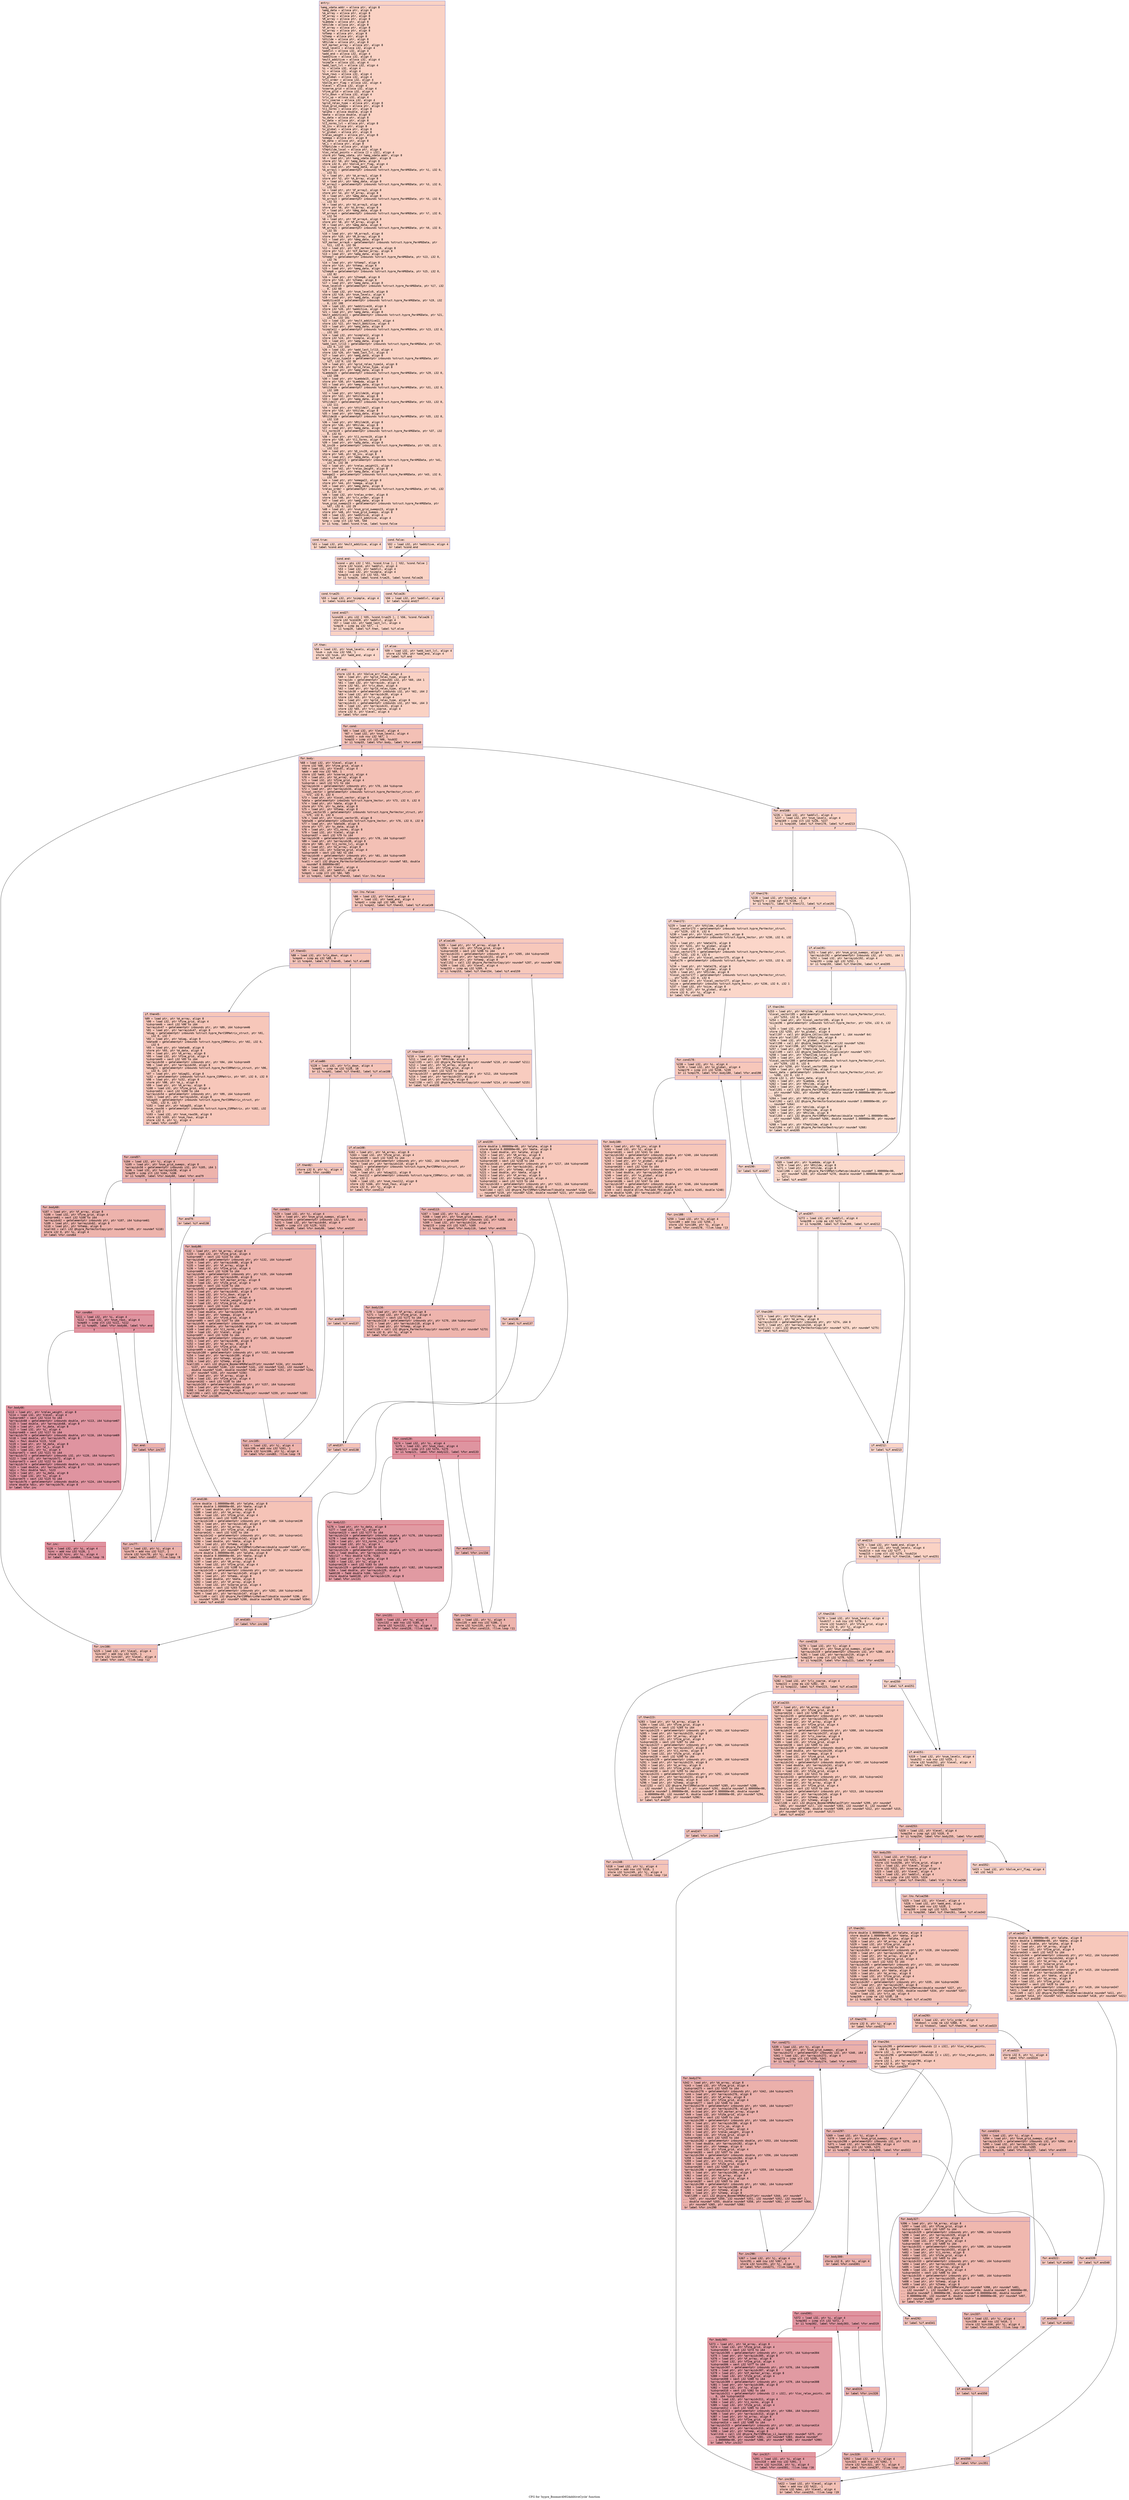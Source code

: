 digraph "CFG for 'hypre_BoomerAMGAdditiveCycle' function" {
	label="CFG for 'hypre_BoomerAMGAdditiveCycle' function";

	Node0x55e710ff2a30 [shape=record,color="#3d50c3ff", style=filled, fillcolor="#f4987a70" fontname="Courier",label="{entry:\l|  %amg_vdata.addr = alloca ptr, align 8\l  %amg_data = alloca ptr, align 8\l  %A_array = alloca ptr, align 8\l  %P_array = alloca ptr, align 8\l  %R_array = alloca ptr, align 8\l  %Lambda = alloca ptr, align 8\l  %Atilde = alloca ptr, align 8\l  %F_array = alloca ptr, align 8\l  %U_array = alloca ptr, align 8\l  %Vtemp = alloca ptr, align 8\l  %Ztemp = alloca ptr, align 8\l  %Xtilde = alloca ptr, align 8\l  %Rtilde = alloca ptr, align 8\l  %CF_marker_array = alloca ptr, align 8\l  %num_levels = alloca i32, align 4\l  %addlvl = alloca i32, align 4\l  %add_end = alloca i32, align 4\l  %additive = alloca i32, align 4\l  %mult_additive = alloca i32, align 4\l  %simple = alloca i32, align 4\l  %add_last_lvl = alloca i32, align 4\l  %i = alloca i32, align 4\l  %j = alloca i32, align 4\l  %num_rows = alloca i32, align 4\l  %n_global = alloca i32, align 4\l  %rlx_order = alloca i32, align 4\l  %Solve_err_flag = alloca i32, align 4\l  %level = alloca i32, align 4\l  %coarse_grid = alloca i32, align 4\l  %fine_grid = alloca i32, align 4\l  %rlx_down = alloca i32, align 4\l  %rlx_up = alloca i32, align 4\l  %rlx_coarse = alloca i32, align 4\l  %grid_relax_type = alloca ptr, align 8\l  %num_grid_sweeps = alloca ptr, align 8\l  %l1_norms = alloca ptr, align 8\l  %alpha = alloca double, align 8\l  %beta = alloca double, align 8\l  %u_data = alloca ptr, align 8\l  %v_data = alloca ptr, align 8\l  %l1_norms_lvl = alloca ptr, align 8\l  %D_inv = alloca ptr, align 8\l  %x_global = alloca ptr, align 8\l  %r_global = alloca ptr, align 8\l  %relax_weight = alloca ptr, align 8\l  %omega = alloca ptr, align 8\l  %A_data = alloca ptr, align 8\l  %A_i = alloca ptr, align 8\l  %Tmptilde = alloca ptr, align 8\l  %Tmptilde_local = alloca ptr, align 8\l  %loc_relax_points = alloca [2 x i32], align 4\l  store ptr %amg_vdata, ptr %amg_vdata.addr, align 8\l  %0 = load ptr, ptr %amg_vdata.addr, align 8\l  store ptr %0, ptr %amg_data, align 8\l  store i32 0, ptr %Solve_err_flag, align 4\l  %1 = load ptr, ptr %amg_data, align 8\l  %A_array1 = getelementptr inbounds %struct.hypre_ParAMGData, ptr %1, i32 0,\l... i32 51\l  %2 = load ptr, ptr %A_array1, align 8\l  store ptr %2, ptr %A_array, align 8\l  %3 = load ptr, ptr %amg_data, align 8\l  %F_array2 = getelementptr inbounds %struct.hypre_ParAMGData, ptr %3, i32 0,\l... i32 52\l  %4 = load ptr, ptr %F_array2, align 8\l  store ptr %4, ptr %F_array, align 8\l  %5 = load ptr, ptr %amg_data, align 8\l  %U_array3 = getelementptr inbounds %struct.hypre_ParAMGData, ptr %5, i32 0,\l... i32 53\l  %6 = load ptr, ptr %U_array3, align 8\l  store ptr %6, ptr %U_array, align 8\l  %7 = load ptr, ptr %amg_data, align 8\l  %P_array4 = getelementptr inbounds %struct.hypre_ParAMGData, ptr %7, i32 0,\l... i32 54\l  %8 = load ptr, ptr %P_array4, align 8\l  store ptr %8, ptr %P_array, align 8\l  %9 = load ptr, ptr %amg_data, align 8\l  %R_array5 = getelementptr inbounds %struct.hypre_ParAMGData, ptr %9, i32 0,\l... i32 55\l  %10 = load ptr, ptr %R_array5, align 8\l  store ptr %10, ptr %R_array, align 8\l  %11 = load ptr, ptr %amg_data, align 8\l  %CF_marker_array6 = getelementptr inbounds %struct.hypre_ParAMGData, ptr\l... %11, i32 0, i32 56\l  %12 = load ptr, ptr %CF_marker_array6, align 8\l  store ptr %12, ptr %CF_marker_array, align 8\l  %13 = load ptr, ptr %amg_data, align 8\l  %Vtemp7 = getelementptr inbounds %struct.hypre_ParAMGData, ptr %13, i32 0,\l... i32 76\l  %14 = load ptr, ptr %Vtemp7, align 8\l  store ptr %14, ptr %Vtemp, align 8\l  %15 = load ptr, ptr %amg_data, align 8\l  %Ztemp8 = getelementptr inbounds %struct.hypre_ParAMGData, ptr %15, i32 0,\l... i32 82\l  %16 = load ptr, ptr %Ztemp8, align 8\l  store ptr %16, ptr %Ztemp, align 8\l  %17 = load ptr, ptr %amg_data, align 8\l  %num_levels9 = getelementptr inbounds %struct.hypre_ParAMGData, ptr %17, i32\l... 0, i32 60\l  %18 = load i32, ptr %num_levels9, align 8\l  store i32 %18, ptr %num_levels, align 4\l  %19 = load ptr, ptr %amg_data, align 8\l  %additive10 = getelementptr inbounds %struct.hypre_ParAMGData, ptr %19, i32\l... 0, i32 100\l  %20 = load i32, ptr %additive10, align 8\l  store i32 %20, ptr %additive, align 4\l  %21 = load ptr, ptr %amg_data, align 8\l  %mult_additive11 = getelementptr inbounds %struct.hypre_ParAMGData, ptr %21,\l... i32 0, i32 101\l  %22 = load i32, ptr %mult_additive11, align 4\l  store i32 %22, ptr %mult_additive, align 4\l  %23 = load ptr, ptr %amg_data, align 8\l  %simple12 = getelementptr inbounds %struct.hypre_ParAMGData, ptr %23, i32 0,\l... i32 102\l  %24 = load i32, ptr %simple12, align 8\l  store i32 %24, ptr %simple, align 4\l  %25 = load ptr, ptr %amg_data, align 8\l  %add_last_lvl13 = getelementptr inbounds %struct.hypre_ParAMGData, ptr %25,\l... i32 0, i32 103\l  %26 = load i32, ptr %add_last_lvl13, align 4\l  store i32 %26, ptr %add_last_lvl, align 4\l  %27 = load ptr, ptr %amg_data, align 8\l  %grid_relax_type14 = getelementptr inbounds %struct.hypre_ParAMGData, ptr\l... %27, i32 0, i32 30\l  %28 = load ptr, ptr %grid_relax_type14, align 8\l  store ptr %28, ptr %grid_relax_type, align 8\l  %29 = load ptr, ptr %amg_data, align 8\l  %Lambda15 = getelementptr inbounds %struct.hypre_ParAMGData, ptr %29, i32 0,\l... i32 108\l  %30 = load ptr, ptr %Lambda15, align 8\l  store ptr %30, ptr %Lambda, align 8\l  %31 = load ptr, ptr %amg_data, align 8\l  %Atilde16 = getelementptr inbounds %struct.hypre_ParAMGData, ptr %31, i32 0,\l... i32 109\l  %32 = load ptr, ptr %Atilde16, align 8\l  store ptr %32, ptr %Atilde, align 8\l  %33 = load ptr, ptr %amg_data, align 8\l  %Xtilde17 = getelementptr inbounds %struct.hypre_ParAMGData, ptr %33, i32 0,\l... i32 111\l  %34 = load ptr, ptr %Xtilde17, align 8\l  store ptr %34, ptr %Xtilde, align 8\l  %35 = load ptr, ptr %amg_data, align 8\l  %Rtilde18 = getelementptr inbounds %struct.hypre_ParAMGData, ptr %35, i32 0,\l... i32 110\l  %36 = load ptr, ptr %Rtilde18, align 8\l  store ptr %36, ptr %Rtilde, align 8\l  %37 = load ptr, ptr %amg_data, align 8\l  %l1_norms19 = getelementptr inbounds %struct.hypre_ParAMGData, ptr %37, i32\l... 0, i32 61\l  %38 = load ptr, ptr %l1_norms19, align 8\l  store ptr %38, ptr %l1_norms, align 8\l  %39 = load ptr, ptr %amg_data, align 8\l  %D_inv20 = getelementptr inbounds %struct.hypre_ParAMGData, ptr %39, i32 0,\l... i32 112\l  %40 = load ptr, ptr %D_inv20, align 8\l  store ptr %40, ptr %D_inv, align 8\l  %41 = load ptr, ptr %amg_data, align 8\l  %relax_weight21 = getelementptr inbounds %struct.hypre_ParAMGData, ptr %41,\l... i32 0, i32 38\l  %42 = load ptr, ptr %relax_weight21, align 8\l  store ptr %42, ptr %relax_weight, align 8\l  %43 = load ptr, ptr %amg_data, align 8\l  %omega22 = getelementptr inbounds %struct.hypre_ParAMGData, ptr %43, i32 0,\l... i32 39\l  %44 = load ptr, ptr %omega22, align 8\l  store ptr %44, ptr %omega, align 8\l  %45 = load ptr, ptr %amg_data, align 8\l  %relax_order = getelementptr inbounds %struct.hypre_ParAMGData, ptr %45, i32\l... 0, i32 32\l  %46 = load i32, ptr %relax_order, align 8\l  store i32 %46, ptr %rlx_order, align 4\l  %47 = load ptr, ptr %amg_data, align 8\l  %num_grid_sweeps23 = getelementptr inbounds %struct.hypre_ParAMGData, ptr\l... %47, i32 0, i32 29\l  %48 = load ptr, ptr %num_grid_sweeps23, align 8\l  store ptr %48, ptr %num_grid_sweeps, align 8\l  %49 = load i32, ptr %additive, align 4\l  %50 = load i32, ptr %mult_additive, align 4\l  %cmp = icmp slt i32 %49, %50\l  br i1 %cmp, label %cond.true, label %cond.false\l|{<s0>T|<s1>F}}"];
	Node0x55e710ff2a30:s0 -> Node0x55e710ffbb90[tooltip="entry -> cond.true\nProbability 50.00%" ];
	Node0x55e710ff2a30:s1 -> Node0x55e710ffbbe0[tooltip="entry -> cond.false\nProbability 50.00%" ];
	Node0x55e710ffbb90 [shape=record,color="#3d50c3ff", style=filled, fillcolor="#f5a08170" fontname="Courier",label="{cond.true:\l|  %51 = load i32, ptr %mult_additive, align 4\l  br label %cond.end\l}"];
	Node0x55e710ffbb90 -> Node0x55e710ffbd60[tooltip="cond.true -> cond.end\nProbability 100.00%" ];
	Node0x55e710ffbbe0 [shape=record,color="#3d50c3ff", style=filled, fillcolor="#f5a08170" fontname="Courier",label="{cond.false:\l|  %52 = load i32, ptr %additive, align 4\l  br label %cond.end\l}"];
	Node0x55e710ffbbe0 -> Node0x55e710ffbd60[tooltip="cond.false -> cond.end\nProbability 100.00%" ];
	Node0x55e710ffbd60 [shape=record,color="#3d50c3ff", style=filled, fillcolor="#f4987a70" fontname="Courier",label="{cond.end:\l|  %cond = phi i32 [ %51, %cond.true ], [ %52, %cond.false ]\l  store i32 %cond, ptr %addlvl, align 4\l  %53 = load i32, ptr %addlvl, align 4\l  %54 = load i32, ptr %simple, align 4\l  %cmp24 = icmp slt i32 %53, %54\l  br i1 %cmp24, label %cond.true25, label %cond.false26\l|{<s0>T|<s1>F}}"];
	Node0x55e710ffbd60:s0 -> Node0x55e710ffc180[tooltip="cond.end -> cond.true25\nProbability 50.00%" ];
	Node0x55e710ffbd60:s1 -> Node0x55e710ffc260[tooltip="cond.end -> cond.false26\nProbability 50.00%" ];
	Node0x55e710ffc180 [shape=record,color="#3d50c3ff", style=filled, fillcolor="#f5a08170" fontname="Courier",label="{cond.true25:\l|  %55 = load i32, ptr %simple, align 4\l  br label %cond.end27\l}"];
	Node0x55e710ffc180 -> Node0x55e710ffc470[tooltip="cond.true25 -> cond.end27\nProbability 100.00%" ];
	Node0x55e710ffc260 [shape=record,color="#3d50c3ff", style=filled, fillcolor="#f5a08170" fontname="Courier",label="{cond.false26:\l|  %56 = load i32, ptr %addlvl, align 4\l  br label %cond.end27\l}"];
	Node0x55e710ffc260 -> Node0x55e710ffc470[tooltip="cond.false26 -> cond.end27\nProbability 100.00%" ];
	Node0x55e710ffc470 [shape=record,color="#3d50c3ff", style=filled, fillcolor="#f4987a70" fontname="Courier",label="{cond.end27:\l|  %cond28 = phi i32 [ %55, %cond.true25 ], [ %56, %cond.false26 ]\l  store i32 %cond28, ptr %addlvl, align 4\l  %57 = load i32, ptr %add_last_lvl, align 4\l  %cmp29 = icmp eq i32 %57, -1\l  br i1 %cmp29, label %if.then, label %if.else\l|{<s0>T|<s1>F}}"];
	Node0x55e710ffc470:s0 -> Node0x55e710ffc870[tooltip="cond.end27 -> if.then\nProbability 37.50%" ];
	Node0x55e710ffc470:s1 -> Node0x55e710ffc940[tooltip="cond.end27 -> if.else\nProbability 62.50%" ];
	Node0x55e710ffc870 [shape=record,color="#3d50c3ff", style=filled, fillcolor="#f6a38570" fontname="Courier",label="{if.then:\l|  %58 = load i32, ptr %num_levels, align 4\l  %sub = sub nsw i32 %58, 1\l  store i32 %sub, ptr %add_end, align 4\l  br label %if.end\l}"];
	Node0x55e710ffc870 -> Node0x55e710ffcc90[tooltip="if.then -> if.end\nProbability 100.00%" ];
	Node0x55e710ffc940 [shape=record,color="#3d50c3ff", style=filled, fillcolor="#f59c7d70" fontname="Courier",label="{if.else:\l|  %59 = load i32, ptr %add_last_lvl, align 4\l  store i32 %59, ptr %add_end, align 4\l  br label %if.end\l}"];
	Node0x55e710ffc940 -> Node0x55e710ffcc90[tooltip="if.else -> if.end\nProbability 100.00%" ];
	Node0x55e710ffcc90 [shape=record,color="#3d50c3ff", style=filled, fillcolor="#f4987a70" fontname="Courier",label="{if.end:\l|  store i32 0, ptr %Solve_err_flag, align 4\l  %60 = load ptr, ptr %grid_relax_type, align 8\l  %arrayidx = getelementptr inbounds i32, ptr %60, i64 1\l  %61 = load i32, ptr %arrayidx, align 4\l  store i32 %61, ptr %rlx_down, align 4\l  %62 = load ptr, ptr %grid_relax_type, align 8\l  %arrayidx30 = getelementptr inbounds i32, ptr %62, i64 2\l  %63 = load i32, ptr %arrayidx30, align 4\l  store i32 %63, ptr %rlx_up, align 4\l  %64 = load ptr, ptr %grid_relax_type, align 8\l  %arrayidx31 = getelementptr inbounds i32, ptr %64, i64 3\l  %65 = load i32, ptr %arrayidx31, align 4\l  store i32 %65, ptr %rlx_coarse, align 4\l  store i32 0, ptr %level, align 4\l  br label %for.cond\l}"];
	Node0x55e710ffcc90 -> Node0x55e710ff5270[tooltip="if.end -> for.cond\nProbability 100.00%" ];
	Node0x55e710ff5270 [shape=record,color="#3d50c3ff", style=filled, fillcolor="#e5705870" fontname="Courier",label="{for.cond:\l|  %66 = load i32, ptr %level, align 4\l  %67 = load i32, ptr %num_levels, align 4\l  %sub32 = sub nsw i32 %67, 1\l  %cmp33 = icmp slt i32 %66, %sub32\l  br i1 %cmp33, label %for.body, label %for.end168\l|{<s0>T|<s1>F}}"];
	Node0x55e710ff5270:s0 -> Node0x55e710ff55c0[tooltip="for.cond -> for.body\nProbability 96.88%" ];
	Node0x55e710ff5270:s1 -> Node0x55e710ff5640[tooltip="for.cond -> for.end168\nProbability 3.12%" ];
	Node0x55e710ff55c0 [shape=record,color="#3d50c3ff", style=filled, fillcolor="#e5705870" fontname="Courier",label="{for.body:\l|  %68 = load i32, ptr %level, align 4\l  store i32 %68, ptr %fine_grid, align 4\l  %69 = load i32, ptr %level, align 4\l  %add = add nsw i32 %69, 1\l  store i32 %add, ptr %coarse_grid, align 4\l  %70 = load ptr, ptr %U_array, align 8\l  %71 = load i32, ptr %fine_grid, align 4\l  %idxprom = sext i32 %71 to i64\l  %arrayidx34 = getelementptr inbounds ptr, ptr %70, i64 %idxprom\l  %72 = load ptr, ptr %arrayidx34, align 8\l  %local_vector = getelementptr inbounds %struct.hypre_ParVector_struct, ptr\l... %72, i32 0, i32 6\l  %73 = load ptr, ptr %local_vector, align 8\l  %data = getelementptr inbounds %struct.hypre_Vector, ptr %73, i32 0, i32 0\l  %74 = load ptr, ptr %data, align 8\l  store ptr %74, ptr %u_data, align 8\l  %75 = load ptr, ptr %Vtemp, align 8\l  %local_vector35 = getelementptr inbounds %struct.hypre_ParVector_struct, ptr\l... %75, i32 0, i32 6\l  %76 = load ptr, ptr %local_vector35, align 8\l  %data36 = getelementptr inbounds %struct.hypre_Vector, ptr %76, i32 0, i32 0\l  %77 = load ptr, ptr %data36, align 8\l  store ptr %77, ptr %v_data, align 8\l  %78 = load ptr, ptr %l1_norms, align 8\l  %79 = load i32, ptr %level, align 4\l  %idxprom37 = sext i32 %79 to i64\l  %arrayidx38 = getelementptr inbounds ptr, ptr %78, i64 %idxprom37\l  %80 = load ptr, ptr %arrayidx38, align 8\l  store ptr %80, ptr %l1_norms_lvl, align 8\l  %81 = load ptr, ptr %U_array, align 8\l  %82 = load i32, ptr %coarse_grid, align 4\l  %idxprom39 = sext i32 %82 to i64\l  %arrayidx40 = getelementptr inbounds ptr, ptr %81, i64 %idxprom39\l  %83 = load ptr, ptr %arrayidx40, align 8\l  %call = call i32 @hypre_ParVectorSetConstantValues(ptr noundef %83, double\l... noundef 0.000000e+00)\l  %84 = load i32, ptr %level, align 4\l  %85 = load i32, ptr %addlvl, align 4\l  %cmp41 = icmp slt i32 %84, %85\l  br i1 %cmp41, label %if.then43, label %lor.lhs.false\l|{<s0>T|<s1>F}}"];
	Node0x55e710ff55c0:s0 -> Node0x55e711000d10[tooltip="for.body -> if.then43\nProbability 50.00%" ];
	Node0x55e710ff55c0:s1 -> Node0x55e711000dc0[tooltip="for.body -> lor.lhs.false\nProbability 50.00%" ];
	Node0x55e711000dc0 [shape=record,color="#3d50c3ff", style=filled, fillcolor="#e97a5f70" fontname="Courier",label="{lor.lhs.false:\l|  %86 = load i32, ptr %level, align 4\l  %87 = load i32, ptr %add_end, align 4\l  %cmp42 = icmp sgt i32 %86, %87\l  br i1 %cmp42, label %if.then43, label %if.else149\l|{<s0>T|<s1>F}}"];
	Node0x55e711000dc0:s0 -> Node0x55e711000d10[tooltip="lor.lhs.false -> if.then43\nProbability 50.00%" ];
	Node0x55e711000dc0:s1 -> Node0x55e711001100[tooltip="lor.lhs.false -> if.else149\nProbability 50.00%" ];
	Node0x55e711000d10 [shape=record,color="#3d50c3ff", style=filled, fillcolor="#e8765c70" fontname="Courier",label="{if.then43:\l|  %88 = load i32, ptr %rlx_down, align 4\l  %cmp44 = icmp eq i32 %88, 0\l  br i1 %cmp44, label %if.then45, label %if.else80\l|{<s0>T|<s1>F}}"];
	Node0x55e711000d10:s0 -> Node0x55e711001360[tooltip="if.then43 -> if.then45\nProbability 37.50%" ];
	Node0x55e711000d10:s1 -> Node0x55e7110013e0[tooltip="if.then43 -> if.else80\nProbability 62.50%" ];
	Node0x55e711001360 [shape=record,color="#3d50c3ff", style=filled, fillcolor="#ec7f6370" fontname="Courier",label="{if.then45:\l|  %89 = load ptr, ptr %A_array, align 8\l  %90 = load i32, ptr %fine_grid, align 4\l  %idxprom46 = sext i32 %90 to i64\l  %arrayidx47 = getelementptr inbounds ptr, ptr %89, i64 %idxprom46\l  %91 = load ptr, ptr %arrayidx47, align 8\l  %diag = getelementptr inbounds %struct.hypre_ParCSRMatrix_struct, ptr %91,\l... i32 0, i32 7\l  %92 = load ptr, ptr %diag, align 8\l  %data48 = getelementptr inbounds %struct.hypre_CSRMatrix, ptr %92, i32 0,\l... i32 6\l  %93 = load ptr, ptr %data48, align 8\l  store ptr %93, ptr %A_data, align 8\l  %94 = load ptr, ptr %A_array, align 8\l  %95 = load i32, ptr %fine_grid, align 4\l  %idxprom49 = sext i32 %95 to i64\l  %arrayidx50 = getelementptr inbounds ptr, ptr %94, i64 %idxprom49\l  %96 = load ptr, ptr %arrayidx50, align 8\l  %diag51 = getelementptr inbounds %struct.hypre_ParCSRMatrix_struct, ptr %96,\l... i32 0, i32 7\l  %97 = load ptr, ptr %diag51, align 8\l  %i52 = getelementptr inbounds %struct.hypre_CSRMatrix, ptr %97, i32 0, i32 0\l  %98 = load ptr, ptr %i52, align 8\l  store ptr %98, ptr %A_i, align 8\l  %99 = load ptr, ptr %A_array, align 8\l  %100 = load i32, ptr %fine_grid, align 4\l  %idxprom53 = sext i32 %100 to i64\l  %arrayidx54 = getelementptr inbounds ptr, ptr %99, i64 %idxprom53\l  %101 = load ptr, ptr %arrayidx54, align 8\l  %diag55 = getelementptr inbounds %struct.hypre_ParCSRMatrix_struct, ptr\l... %101, i32 0, i32 7\l  %102 = load ptr, ptr %diag55, align 8\l  %num_rows56 = getelementptr inbounds %struct.hypre_CSRMatrix, ptr %102, i32\l... 0, i32 2\l  %103 = load i32, ptr %num_rows56, align 8\l  store i32 %103, ptr %num_rows, align 4\l  store i32 0, ptr %j, align 4\l  br label %for.cond57\l}"];
	Node0x55e711001360 -> Node0x55e711003170[tooltip="if.then45 -> for.cond57\nProbability 100.00%" ];
	Node0x55e711003170 [shape=record,color="#3d50c3ff", style=filled, fillcolor="#d6524470" fontname="Courier",label="{for.cond57:\l|  %104 = load i32, ptr %j, align 4\l  %105 = load ptr, ptr %num_grid_sweeps, align 8\l  %arrayidx58 = getelementptr inbounds i32, ptr %105, i64 1\l  %106 = load i32, ptr %arrayidx58, align 4\l  %cmp59 = icmp slt i32 %104, %106\l  br i1 %cmp59, label %for.body60, label %for.end79\l|{<s0>T|<s1>F}}"];
	Node0x55e711003170:s0 -> Node0x55e711003560[tooltip="for.cond57 -> for.body60\nProbability 96.88%" ];
	Node0x55e711003170:s1 -> Node0x55e7110035e0[tooltip="for.cond57 -> for.end79\nProbability 3.12%" ];
	Node0x55e711003560 [shape=record,color="#3d50c3ff", style=filled, fillcolor="#d6524470" fontname="Courier",label="{for.body60:\l|  %107 = load ptr, ptr %F_array, align 8\l  %108 = load i32, ptr %fine_grid, align 4\l  %idxprom61 = sext i32 %108 to i64\l  %arrayidx62 = getelementptr inbounds ptr, ptr %107, i64 %idxprom61\l  %109 = load ptr, ptr %arrayidx62, align 8\l  %110 = load ptr, ptr %Vtemp, align 8\l  %call63 = call i32 @hypre_ParVectorCopy(ptr noundef %109, ptr noundef %110)\l  store i32 0, ptr %i, align 4\l  br label %for.cond64\l}"];
	Node0x55e711003560 -> Node0x55e711003d80[tooltip="for.body60 -> for.cond64\nProbability 100.00%" ];
	Node0x55e711003d80 [shape=record,color="#b70d28ff", style=filled, fillcolor="#b70d2870" fontname="Courier",label="{for.cond64:\l|  %111 = load i32, ptr %i, align 4\l  %112 = load i32, ptr %num_rows, align 4\l  %cmp65 = icmp slt i32 %111, %112\l  br i1 %cmp65, label %for.body66, label %for.end\l|{<s0>T|<s1>F}}"];
	Node0x55e711003d80:s0 -> Node0x55e711004050[tooltip="for.cond64 -> for.body66\nProbability 96.88%" ];
	Node0x55e711003d80:s1 -> Node0x55e7110040d0[tooltip="for.cond64 -> for.end\nProbability 3.12%" ];
	Node0x55e711004050 [shape=record,color="#b70d28ff", style=filled, fillcolor="#b70d2870" fontname="Courier",label="{for.body66:\l|  %113 = load ptr, ptr %relax_weight, align 8\l  %114 = load i32, ptr %level, align 4\l  %idxprom67 = sext i32 %114 to i64\l  %arrayidx68 = getelementptr inbounds double, ptr %113, i64 %idxprom67\l  %115 = load double, ptr %arrayidx68, align 8\l  %116 = load ptr, ptr %v_data, align 8\l  %117 = load i32, ptr %i, align 4\l  %idxprom69 = sext i32 %117 to i64\l  %arrayidx70 = getelementptr inbounds double, ptr %116, i64 %idxprom69\l  %118 = load double, ptr %arrayidx70, align 8\l  %mul = fmul double %115, %118\l  %119 = load ptr, ptr %A_data, align 8\l  %120 = load ptr, ptr %A_i, align 8\l  %121 = load i32, ptr %i, align 4\l  %idxprom71 = sext i32 %121 to i64\l  %arrayidx72 = getelementptr inbounds i32, ptr %120, i64 %idxprom71\l  %122 = load i32, ptr %arrayidx72, align 4\l  %idxprom73 = sext i32 %122 to i64\l  %arrayidx74 = getelementptr inbounds double, ptr %119, i64 %idxprom73\l  %123 = load double, ptr %arrayidx74, align 8\l  %div = fdiv double %mul, %123\l  %124 = load ptr, ptr %u_data, align 8\l  %125 = load i32, ptr %i, align 4\l  %idxprom75 = sext i32 %125 to i64\l  %arrayidx76 = getelementptr inbounds double, ptr %124, i64 %idxprom75\l  store double %div, ptr %arrayidx76, align 8\l  br label %for.inc\l}"];
	Node0x55e711004050 -> Node0x55e711005200[tooltip="for.body66 -> for.inc\nProbability 100.00%" ];
	Node0x55e711005200 [shape=record,color="#b70d28ff", style=filled, fillcolor="#b70d2870" fontname="Courier",label="{for.inc:\l|  %126 = load i32, ptr %i, align 4\l  %inc = add nsw i32 %126, 1\l  store i32 %inc, ptr %i, align 4\l  br label %for.cond64, !llvm.loop !6\l}"];
	Node0x55e711005200 -> Node0x55e711003d80[tooltip="for.inc -> for.cond64\nProbability 100.00%" ];
	Node0x55e7110040d0 [shape=record,color="#3d50c3ff", style=filled, fillcolor="#d6524470" fontname="Courier",label="{for.end:\l|  br label %for.inc77\l}"];
	Node0x55e7110040d0 -> Node0x55e711006080[tooltip="for.end -> for.inc77\nProbability 100.00%" ];
	Node0x55e711006080 [shape=record,color="#3d50c3ff", style=filled, fillcolor="#d6524470" fontname="Courier",label="{for.inc77:\l|  %127 = load i32, ptr %j, align 4\l  %inc78 = add nsw i32 %127, 1\l  store i32 %inc78, ptr %j, align 4\l  br label %for.cond57, !llvm.loop !8\l}"];
	Node0x55e711006080 -> Node0x55e711003170[tooltip="for.inc77 -> for.cond57\nProbability 100.00%" ];
	Node0x55e7110035e0 [shape=record,color="#3d50c3ff", style=filled, fillcolor="#ec7f6370" fontname="Courier",label="{for.end79:\l|  br label %if.end138\l}"];
	Node0x55e7110035e0 -> Node0x55e711006500[tooltip="for.end79 -> if.end138\nProbability 100.00%" ];
	Node0x55e7110013e0 [shape=record,color="#3d50c3ff", style=filled, fillcolor="#e97a5f70" fontname="Courier",label="{if.else80:\l|  %128 = load i32, ptr %rlx_down, align 4\l  %cmp81 = icmp ne i32 %128, 18\l  br i1 %cmp81, label %if.then82, label %if.else108\l|{<s0>T|<s1>F}}"];
	Node0x55e7110013e0:s0 -> Node0x55e711006750[tooltip="if.else80 -> if.then82\nProbability 50.00%" ];
	Node0x55e7110013e0:s1 -> Node0x55e7110067d0[tooltip="if.else80 -> if.else108\nProbability 50.00%" ];
	Node0x55e711006750 [shape=record,color="#3d50c3ff", style=filled, fillcolor="#ed836670" fontname="Courier",label="{if.then82:\l|  store i32 0, ptr %j, align 4\l  br label %for.cond83\l}"];
	Node0x55e711006750 -> Node0x55e7110069a0[tooltip="if.then82 -> for.cond83\nProbability 100.00%" ];
	Node0x55e7110069a0 [shape=record,color="#3d50c3ff", style=filled, fillcolor="#d8564670" fontname="Courier",label="{for.cond83:\l|  %129 = load i32, ptr %j, align 4\l  %130 = load ptr, ptr %num_grid_sweeps, align 8\l  %arrayidx84 = getelementptr inbounds i32, ptr %130, i64 1\l  %131 = load i32, ptr %arrayidx84, align 4\l  %cmp85 = icmp slt i32 %129, %131\l  br i1 %cmp85, label %for.body86, label %for.end107\l|{<s0>T|<s1>F}}"];
	Node0x55e7110069a0:s0 -> Node0x55e711006d90[tooltip="for.cond83 -> for.body86\nProbability 96.88%" ];
	Node0x55e7110069a0:s1 -> Node0x55e711006e10[tooltip="for.cond83 -> for.end107\nProbability 3.12%" ];
	Node0x55e711006d90 [shape=record,color="#3d50c3ff", style=filled, fillcolor="#d8564670" fontname="Courier",label="{for.body86:\l|  %132 = load ptr, ptr %A_array, align 8\l  %133 = load i32, ptr %fine_grid, align 4\l  %idxprom87 = sext i32 %133 to i64\l  %arrayidx88 = getelementptr inbounds ptr, ptr %132, i64 %idxprom87\l  %134 = load ptr, ptr %arrayidx88, align 8\l  %135 = load ptr, ptr %F_array, align 8\l  %136 = load i32, ptr %fine_grid, align 4\l  %idxprom89 = sext i32 %136 to i64\l  %arrayidx90 = getelementptr inbounds ptr, ptr %135, i64 %idxprom89\l  %137 = load ptr, ptr %arrayidx90, align 8\l  %138 = load ptr, ptr %CF_marker_array, align 8\l  %139 = load i32, ptr %fine_grid, align 4\l  %idxprom91 = sext i32 %139 to i64\l  %arrayidx92 = getelementptr inbounds ptr, ptr %138, i64 %idxprom91\l  %140 = load ptr, ptr %arrayidx92, align 8\l  %141 = load i32, ptr %rlx_down, align 4\l  %142 = load i32, ptr %rlx_order, align 4\l  %143 = load ptr, ptr %relax_weight, align 8\l  %144 = load i32, ptr %fine_grid, align 4\l  %idxprom93 = sext i32 %144 to i64\l  %arrayidx94 = getelementptr inbounds double, ptr %143, i64 %idxprom93\l  %145 = load double, ptr %arrayidx94, align 8\l  %146 = load ptr, ptr %omega, align 8\l  %147 = load i32, ptr %fine_grid, align 4\l  %idxprom95 = sext i32 %147 to i64\l  %arrayidx96 = getelementptr inbounds double, ptr %146, i64 %idxprom95\l  %148 = load double, ptr %arrayidx96, align 8\l  %149 = load ptr, ptr %l1_norms, align 8\l  %150 = load i32, ptr %level, align 4\l  %idxprom97 = sext i32 %150 to i64\l  %arrayidx98 = getelementptr inbounds ptr, ptr %149, i64 %idxprom97\l  %151 = load ptr, ptr %arrayidx98, align 8\l  %152 = load ptr, ptr %U_array, align 8\l  %153 = load i32, ptr %fine_grid, align 4\l  %idxprom99 = sext i32 %153 to i64\l  %arrayidx100 = getelementptr inbounds ptr, ptr %152, i64 %idxprom99\l  %154 = load ptr, ptr %arrayidx100, align 8\l  %155 = load ptr, ptr %Vtemp, align 8\l  %156 = load ptr, ptr %Ztemp, align 8\l  %call101 = call i32 @hypre_BoomerAMGRelaxIF(ptr noundef %134, ptr noundef\l... %137, ptr noundef %140, i32 noundef %141, i32 noundef %142, i32 noundef 1,\l... double noundef %145, double noundef %148, ptr noundef %151, ptr noundef %154,\l... ptr noundef %155, ptr noundef %156)\l  %157 = load ptr, ptr %F_array, align 8\l  %158 = load i32, ptr %fine_grid, align 4\l  %idxprom102 = sext i32 %158 to i64\l  %arrayidx103 = getelementptr inbounds ptr, ptr %157, i64 %idxprom102\l  %159 = load ptr, ptr %arrayidx103, align 8\l  %160 = load ptr, ptr %Vtemp, align 8\l  %call104 = call i32 @hypre_ParVectorCopy(ptr noundef %159, ptr noundef %160)\l  br label %for.inc105\l}"];
	Node0x55e711006d90 -> Node0x55e711008fb0[tooltip="for.body86 -> for.inc105\nProbability 100.00%" ];
	Node0x55e711008fb0 [shape=record,color="#3d50c3ff", style=filled, fillcolor="#d8564670" fontname="Courier",label="{for.inc105:\l|  %161 = load i32, ptr %j, align 4\l  %inc106 = add nsw i32 %161, 1\l  store i32 %inc106, ptr %j, align 4\l  br label %for.cond83, !llvm.loop !9\l}"];
	Node0x55e711008fb0 -> Node0x55e7110069a0[tooltip="for.inc105 -> for.cond83\nProbability 100.00%" ];
	Node0x55e711006e10 [shape=record,color="#3d50c3ff", style=filled, fillcolor="#ed836670" fontname="Courier",label="{for.end107:\l|  br label %if.end137\l}"];
	Node0x55e711006e10 -> Node0x55e711009320[tooltip="for.end107 -> if.end137\nProbability 100.00%" ];
	Node0x55e7110067d0 [shape=record,color="#3d50c3ff", style=filled, fillcolor="#ed836670" fontname="Courier",label="{if.else108:\l|  %162 = load ptr, ptr %A_array, align 8\l  %163 = load i32, ptr %fine_grid, align 4\l  %idxprom109 = sext i32 %163 to i64\l  %arrayidx110 = getelementptr inbounds ptr, ptr %162, i64 %idxprom109\l  %164 = load ptr, ptr %arrayidx110, align 8\l  %diag111 = getelementptr inbounds %struct.hypre_ParCSRMatrix_struct, ptr\l... %164, i32 0, i32 7\l  %165 = load ptr, ptr %diag111, align 8\l  %num_rows112 = getelementptr inbounds %struct.hypre_CSRMatrix, ptr %165, i32\l... 0, i32 2\l  %166 = load i32, ptr %num_rows112, align 8\l  store i32 %166, ptr %num_rows, align 4\l  store i32 0, ptr %j, align 4\l  br label %for.cond113\l}"];
	Node0x55e7110067d0 -> Node0x55e710ffdbc0[tooltip="if.else108 -> for.cond113\nProbability 100.00%" ];
	Node0x55e710ffdbc0 [shape=record,color="#3d50c3ff", style=filled, fillcolor="#d8564670" fontname="Courier",label="{for.cond113:\l|  %167 = load i32, ptr %j, align 4\l  %168 = load ptr, ptr %num_grid_sweeps, align 8\l  %arrayidx114 = getelementptr inbounds i32, ptr %168, i64 1\l  %169 = load i32, ptr %arrayidx114, align 4\l  %cmp115 = icmp slt i32 %167, %169\l  br i1 %cmp115, label %for.body116, label %for.end136\l|{<s0>T|<s1>F}}"];
	Node0x55e710ffdbc0:s0 -> Node0x55e710ffdf20[tooltip="for.cond113 -> for.body116\nProbability 96.88%" ];
	Node0x55e710ffdbc0:s1 -> Node0x55e710ffdfa0[tooltip="for.cond113 -> for.end136\nProbability 3.12%" ];
	Node0x55e710ffdf20 [shape=record,color="#3d50c3ff", style=filled, fillcolor="#d8564670" fontname="Courier",label="{for.body116:\l|  %170 = load ptr, ptr %F_array, align 8\l  %171 = load i32, ptr %fine_grid, align 4\l  %idxprom117 = sext i32 %171 to i64\l  %arrayidx118 = getelementptr inbounds ptr, ptr %170, i64 %idxprom117\l  %172 = load ptr, ptr %arrayidx118, align 8\l  %173 = load ptr, ptr %Vtemp, align 8\l  %call119 = call i32 @hypre_ParVectorCopy(ptr noundef %172, ptr noundef %173)\l  store i32 0, ptr %i, align 4\l  br label %for.cond120\l}"];
	Node0x55e710ffdf20 -> Node0x55e710ffe690[tooltip="for.body116 -> for.cond120\nProbability 100.00%" ];
	Node0x55e710ffe690 [shape=record,color="#b70d28ff", style=filled, fillcolor="#b70d2870" fontname="Courier",label="{for.cond120:\l|  %174 = load i32, ptr %i, align 4\l  %175 = load i32, ptr %num_rows, align 4\l  %cmp121 = icmp slt i32 %174, %175\l  br i1 %cmp121, label %for.body122, label %for.end133\l|{<s0>T|<s1>F}}"];
	Node0x55e710ffe690:s0 -> Node0x55e710ffe8e0[tooltip="for.cond120 -> for.body122\nProbability 96.88%" ];
	Node0x55e710ffe690:s1 -> Node0x55e710ffe930[tooltip="for.cond120 -> for.end133\nProbability 3.12%" ];
	Node0x55e710ffe8e0 [shape=record,color="#b70d28ff", style=filled, fillcolor="#bb1b2c70" fontname="Courier",label="{for.body122:\l|  %176 = load ptr, ptr %v_data, align 8\l  %177 = load i32, ptr %i, align 4\l  %idxprom123 = sext i32 %177 to i64\l  %arrayidx124 = getelementptr inbounds double, ptr %176, i64 %idxprom123\l  %178 = load double, ptr %arrayidx124, align 8\l  %179 = load ptr, ptr %l1_norms_lvl, align 8\l  %180 = load i32, ptr %i, align 4\l  %idxprom125 = sext i32 %180 to i64\l  %arrayidx126 = getelementptr inbounds double, ptr %179, i64 %idxprom125\l  %181 = load double, ptr %arrayidx126, align 8\l  %div127 = fdiv double %178, %181\l  %182 = load ptr, ptr %u_data, align 8\l  %183 = load i32, ptr %i, align 4\l  %idxprom128 = sext i32 %183 to i64\l  %arrayidx129 = getelementptr inbounds double, ptr %182, i64 %idxprom128\l  %184 = load double, ptr %arrayidx129, align 8\l  %add130 = fadd double %184, %div127\l  store double %add130, ptr %arrayidx129, align 8\l  br label %for.inc131\l}"];
	Node0x55e710ffe8e0 -> Node0x55e71100d0c0[tooltip="for.body122 -> for.inc131\nProbability 100.00%" ];
	Node0x55e71100d0c0 [shape=record,color="#b70d28ff", style=filled, fillcolor="#bb1b2c70" fontname="Courier",label="{for.inc131:\l|  %185 = load i32, ptr %i, align 4\l  %inc132 = add nsw i32 %185, 1\l  store i32 %inc132, ptr %i, align 4\l  br label %for.cond120, !llvm.loop !10\l}"];
	Node0x55e71100d0c0 -> Node0x55e710ffe690[tooltip="for.inc131 -> for.cond120\nProbability 100.00%" ];
	Node0x55e710ffe930 [shape=record,color="#3d50c3ff", style=filled, fillcolor="#d8564670" fontname="Courier",label="{for.end133:\l|  br label %for.inc134\l}"];
	Node0x55e710ffe930 -> Node0x55e71100d540[tooltip="for.end133 -> for.inc134\nProbability 100.00%" ];
	Node0x55e71100d540 [shape=record,color="#3d50c3ff", style=filled, fillcolor="#d8564670" fontname="Courier",label="{for.inc134:\l|  %186 = load i32, ptr %j, align 4\l  %inc135 = add nsw i32 %186, 1\l  store i32 %inc135, ptr %j, align 4\l  br label %for.cond113, !llvm.loop !11\l}"];
	Node0x55e71100d540 -> Node0x55e710ffdbc0[tooltip="for.inc134 -> for.cond113\nProbability 100.00%" ];
	Node0x55e710ffdfa0 [shape=record,color="#3d50c3ff", style=filled, fillcolor="#ed836670" fontname="Courier",label="{for.end136:\l|  br label %if.end137\l}"];
	Node0x55e710ffdfa0 -> Node0x55e711009320[tooltip="for.end136 -> if.end137\nProbability 100.00%" ];
	Node0x55e711009320 [shape=record,color="#3d50c3ff", style=filled, fillcolor="#e97a5f70" fontname="Courier",label="{if.end137:\l|  br label %if.end138\l}"];
	Node0x55e711009320 -> Node0x55e711006500[tooltip="if.end137 -> if.end138\nProbability 100.00%" ];
	Node0x55e711006500 [shape=record,color="#3d50c3ff", style=filled, fillcolor="#e8765c70" fontname="Courier",label="{if.end138:\l|  store double -1.000000e+00, ptr %alpha, align 8\l  store double 1.000000e+00, ptr %beta, align 8\l  %187 = load double, ptr %alpha, align 8\l  %188 = load ptr, ptr %A_array, align 8\l  %189 = load i32, ptr %fine_grid, align 4\l  %idxprom139 = sext i32 %189 to i64\l  %arrayidx140 = getelementptr inbounds ptr, ptr %188, i64 %idxprom139\l  %190 = load ptr, ptr %arrayidx140, align 8\l  %191 = load ptr, ptr %U_array, align 8\l  %192 = load i32, ptr %fine_grid, align 4\l  %idxprom141 = sext i32 %192 to i64\l  %arrayidx142 = getelementptr inbounds ptr, ptr %191, i64 %idxprom141\l  %193 = load ptr, ptr %arrayidx142, align 8\l  %194 = load double, ptr %beta, align 8\l  %195 = load ptr, ptr %Vtemp, align 8\l  %call143 = call i32 @hypre_ParCSRMatrixMatvec(double noundef %187, ptr\l... noundef %190, ptr noundef %193, double noundef %194, ptr noundef %195)\l  store double 1.000000e+00, ptr %alpha, align 8\l  store double 0.000000e+00, ptr %beta, align 8\l  %196 = load double, ptr %alpha, align 8\l  %197 = load ptr, ptr %R_array, align 8\l  %198 = load i32, ptr %fine_grid, align 4\l  %idxprom144 = sext i32 %198 to i64\l  %arrayidx145 = getelementptr inbounds ptr, ptr %197, i64 %idxprom144\l  %199 = load ptr, ptr %arrayidx145, align 8\l  %200 = load ptr, ptr %Vtemp, align 8\l  %201 = load double, ptr %beta, align 8\l  %202 = load ptr, ptr %F_array, align 8\l  %203 = load i32, ptr %coarse_grid, align 4\l  %idxprom146 = sext i32 %203 to i64\l  %arrayidx147 = getelementptr inbounds ptr, ptr %202, i64 %idxprom146\l  %204 = load ptr, ptr %arrayidx147, align 8\l  %call148 = call i32 @hypre_ParCSRMatrixMatvecT(double noundef %196, ptr\l... noundef %199, ptr noundef %200, double noundef %201, ptr noundef %204)\l  br label %if.end165\l}"];
	Node0x55e711006500 -> Node0x55e711002c90[tooltip="if.end138 -> if.end165\nProbability 100.00%" ];
	Node0x55e711001100 [shape=record,color="#3d50c3ff", style=filled, fillcolor="#ed836670" fontname="Courier",label="{if.else149:\l|  %205 = load ptr, ptr %F_array, align 8\l  %206 = load i32, ptr %fine_grid, align 4\l  %idxprom150 = sext i32 %206 to i64\l  %arrayidx151 = getelementptr inbounds ptr, ptr %205, i64 %idxprom150\l  %207 = load ptr, ptr %arrayidx151, align 8\l  %208 = load ptr, ptr %Vtemp, align 8\l  %call152 = call i32 @hypre_ParVectorCopy(ptr noundef %207, ptr noundef %208)\l  %209 = load i32, ptr %level, align 4\l  %cmp153 = icmp eq i32 %209, 0\l  br i1 %cmp153, label %if.then154, label %if.end159\l|{<s0>T|<s1>F}}"];
	Node0x55e711001100:s0 -> Node0x55e7110106e0[tooltip="if.else149 -> if.then154\nProbability 37.50%" ];
	Node0x55e711001100:s1 -> Node0x55e711010730[tooltip="if.else149 -> if.end159\nProbability 62.50%" ];
	Node0x55e7110106e0 [shape=record,color="#3d50c3ff", style=filled, fillcolor="#f08b6e70" fontname="Courier",label="{if.then154:\l|  %210 = load ptr, ptr %Vtemp, align 8\l  %211 = load ptr, ptr %Rtilde, align 8\l  %call155 = call i32 @hypre_ParVectorCopy(ptr noundef %210, ptr noundef %211)\l  %212 = load ptr, ptr %U_array, align 8\l  %213 = load i32, ptr %fine_grid, align 4\l  %idxprom156 = sext i32 %213 to i64\l  %arrayidx157 = getelementptr inbounds ptr, ptr %212, i64 %idxprom156\l  %214 = load ptr, ptr %arrayidx157, align 8\l  %215 = load ptr, ptr %Xtilde, align 8\l  %call158 = call i32 @hypre_ParVectorCopy(ptr noundef %214, ptr noundef %215)\l  br label %if.end159\l}"];
	Node0x55e7110106e0 -> Node0x55e711010730[tooltip="if.then154 -> if.end159\nProbability 100.00%" ];
	Node0x55e711010730 [shape=record,color="#3d50c3ff", style=filled, fillcolor="#ed836670" fontname="Courier",label="{if.end159:\l|  store double 1.000000e+00, ptr %alpha, align 8\l  store double 0.000000e+00, ptr %beta, align 8\l  %216 = load double, ptr %alpha, align 8\l  %217 = load ptr, ptr %R_array, align 8\l  %218 = load i32, ptr %fine_grid, align 4\l  %idxprom160 = sext i32 %218 to i64\l  %arrayidx161 = getelementptr inbounds ptr, ptr %217, i64 %idxprom160\l  %219 = load ptr, ptr %arrayidx161, align 8\l  %220 = load ptr, ptr %Vtemp, align 8\l  %221 = load double, ptr %beta, align 8\l  %222 = load ptr, ptr %F_array, align 8\l  %223 = load i32, ptr %coarse_grid, align 4\l  %idxprom162 = sext i32 %223 to i64\l  %arrayidx163 = getelementptr inbounds ptr, ptr %222, i64 %idxprom162\l  %224 = load ptr, ptr %arrayidx163, align 8\l  %call164 = call i32 @hypre_ParCSRMatrixMatvecT(double noundef %216, ptr\l... noundef %219, ptr noundef %220, double noundef %221, ptr noundef %224)\l  br label %if.end165\l}"];
	Node0x55e711010730 -> Node0x55e711002c90[tooltip="if.end159 -> if.end165\nProbability 100.00%" ];
	Node0x55e711002c90 [shape=record,color="#3d50c3ff", style=filled, fillcolor="#e5705870" fontname="Courier",label="{if.end165:\l|  br label %for.inc166\l}"];
	Node0x55e711002c90 -> Node0x55e711011a90[tooltip="if.end165 -> for.inc166\nProbability 100.00%" ];
	Node0x55e711011a90 [shape=record,color="#3d50c3ff", style=filled, fillcolor="#e5705870" fontname="Courier",label="{for.inc166:\l|  %225 = load i32, ptr %level, align 4\l  %inc167 = add nsw i32 %225, 1\l  store i32 %inc167, ptr %level, align 4\l  br label %for.cond, !llvm.loop !12\l}"];
	Node0x55e711011a90 -> Node0x55e710ff5270[tooltip="for.inc166 -> for.cond\nProbability 100.00%" ];
	Node0x55e710ff5640 [shape=record,color="#3d50c3ff", style=filled, fillcolor="#f4987a70" fontname="Courier",label="{for.end168:\l|  %226 = load i32, ptr %addlvl, align 4\l  %227 = load i32, ptr %num_levels, align 4\l  %cmp169 = icmp slt i32 %226, %227\l  br i1 %cmp169, label %if.then170, label %if.end213\l|{<s0>T|<s1>F}}"];
	Node0x55e710ff5640:s0 -> Node0x55e711012070[tooltip="for.end168 -> if.then170\nProbability 50.00%" ];
	Node0x55e710ff5640:s1 -> Node0x55e7110120c0[tooltip="for.end168 -> if.end213\nProbability 50.00%" ];
	Node0x55e711012070 [shape=record,color="#3d50c3ff", style=filled, fillcolor="#f5a08170" fontname="Courier",label="{if.then170:\l|  %228 = load i32, ptr %simple, align 4\l  %cmp171 = icmp sgt i32 %228, -1\l  br i1 %cmp171, label %if.then172, label %if.else191\l|{<s0>T|<s1>F}}"];
	Node0x55e711012070:s0 -> Node0x55e711012320[tooltip="if.then170 -> if.then172\nProbability 62.50%" ];
	Node0x55e711012070:s1 -> Node0x55e7110123a0[tooltip="if.then170 -> if.else191\nProbability 37.50%" ];
	Node0x55e711012320 [shape=record,color="#3d50c3ff", style=filled, fillcolor="#f6a38570" fontname="Courier",label="{if.then172:\l|  %229 = load ptr, ptr %Xtilde, align 8\l  %local_vector173 = getelementptr inbounds %struct.hypre_ParVector_struct,\l... ptr %229, i32 0, i32 6\l  %230 = load ptr, ptr %local_vector173, align 8\l  %data174 = getelementptr inbounds %struct.hypre_Vector, ptr %230, i32 0, i32\l... 0\l  %231 = load ptr, ptr %data174, align 8\l  store ptr %231, ptr %x_global, align 8\l  %232 = load ptr, ptr %Rtilde, align 8\l  %local_vector175 = getelementptr inbounds %struct.hypre_ParVector_struct,\l... ptr %232, i32 0, i32 6\l  %233 = load ptr, ptr %local_vector175, align 8\l  %data176 = getelementptr inbounds %struct.hypre_Vector, ptr %233, i32 0, i32\l... 0\l  %234 = load ptr, ptr %data176, align 8\l  store ptr %234, ptr %r_global, align 8\l  %235 = load ptr, ptr %Xtilde, align 8\l  %local_vector177 = getelementptr inbounds %struct.hypre_ParVector_struct,\l... ptr %235, i32 0, i32 6\l  %236 = load ptr, ptr %local_vector177, align 8\l  %size = getelementptr inbounds %struct.hypre_Vector, ptr %236, i32 0, i32 1\l  %237 = load i32, ptr %size, align 8\l  store i32 %237, ptr %n_global, align 4\l  store i32 0, ptr %i, align 4\l  br label %for.cond178\l}"];
	Node0x55e711012320 -> Node0x55e711013170[tooltip="if.then172 -> for.cond178\nProbability 100.00%" ];
	Node0x55e711013170 [shape=record,color="#3d50c3ff", style=filled, fillcolor="#ec7f6370" fontname="Courier",label="{for.cond178:\l|  %238 = load i32, ptr %i, align 4\l  %239 = load i32, ptr %n_global, align 4\l  %cmp179 = icmp slt i32 %238, %239\l  br i1 %cmp179, label %for.body180, label %for.end190\l|{<s0>T|<s1>F}}"];
	Node0x55e711013170:s0 -> Node0x55e7110133e0[tooltip="for.cond178 -> for.body180\nProbability 96.88%" ];
	Node0x55e711013170:s1 -> Node0x55e711013460[tooltip="for.cond178 -> for.end190\nProbability 3.12%" ];
	Node0x55e7110133e0 [shape=record,color="#3d50c3ff", style=filled, fillcolor="#ec7f6370" fontname="Courier",label="{for.body180:\l|  %240 = load ptr, ptr %D_inv, align 8\l  %241 = load i32, ptr %i, align 4\l  %idxprom181 = sext i32 %241 to i64\l  %arrayidx182 = getelementptr inbounds double, ptr %240, i64 %idxprom181\l  %242 = load double, ptr %arrayidx182, align 8\l  %243 = load ptr, ptr %r_global, align 8\l  %244 = load i32, ptr %i, align 4\l  %idxprom183 = sext i32 %244 to i64\l  %arrayidx184 = getelementptr inbounds double, ptr %243, i64 %idxprom183\l  %245 = load double, ptr %arrayidx184, align 8\l  %246 = load ptr, ptr %x_global, align 8\l  %247 = load i32, ptr %i, align 4\l  %idxprom186 = sext i32 %247 to i64\l  %arrayidx187 = getelementptr inbounds double, ptr %246, i64 %idxprom186\l  %248 = load double, ptr %arrayidx187, align 8\l  %249 = call double @llvm.fmuladd.f64(double %242, double %245, double %248)\l  store double %249, ptr %arrayidx187, align 8\l  br label %for.inc188\l}"];
	Node0x55e7110133e0 -> Node0x55e711014070[tooltip="for.body180 -> for.inc188\nProbability 100.00%" ];
	Node0x55e711014070 [shape=record,color="#3d50c3ff", style=filled, fillcolor="#ec7f6370" fontname="Courier",label="{for.inc188:\l|  %250 = load i32, ptr %i, align 4\l  %inc189 = add nsw i32 %250, 1\l  store i32 %inc189, ptr %i, align 4\l  br label %for.cond178, !llvm.loop !13\l}"];
	Node0x55e711014070 -> Node0x55e711013170[tooltip="for.inc188 -> for.cond178\nProbability 100.00%" ];
	Node0x55e711013460 [shape=record,color="#3d50c3ff", style=filled, fillcolor="#f6a38570" fontname="Courier",label="{for.end190:\l|  br label %if.end207\l}"];
	Node0x55e711013460 -> Node0x55e7110144a0[tooltip="for.end190 -> if.end207\nProbability 100.00%" ];
	Node0x55e7110123a0 [shape=record,color="#3d50c3ff", style=filled, fillcolor="#f7a88970" fontname="Courier",label="{if.else191:\l|  %251 = load ptr, ptr %num_grid_sweeps, align 8\l  %arrayidx192 = getelementptr inbounds i32, ptr %251, i64 1\l  %252 = load i32, ptr %arrayidx192, align 4\l  %cmp193 = icmp sgt i32 %252, 1\l  br i1 %cmp193, label %if.then194, label %if.end205\l|{<s0>T|<s1>F}}"];
	Node0x55e7110123a0:s0 -> Node0x55e7110147e0[tooltip="if.else191 -> if.then194\nProbability 50.00%" ];
	Node0x55e7110123a0:s1 -> Node0x55e711014860[tooltip="if.else191 -> if.end205\nProbability 50.00%" ];
	Node0x55e7110147e0 [shape=record,color="#3d50c3ff", style=filled, fillcolor="#f7af9170" fontname="Courier",label="{if.then194:\l|  %253 = load ptr, ptr %Rtilde, align 8\l  %local_vector195 = getelementptr inbounds %struct.hypre_ParVector_struct,\l... ptr %253, i32 0, i32 6\l  %254 = load ptr, ptr %local_vector195, align 8\l  %size196 = getelementptr inbounds %struct.hypre_Vector, ptr %254, i32 0, i32\l... 1\l  %255 = load i32, ptr %size196, align 8\l  store i32 %255, ptr %n_global, align 4\l  %call197 = call ptr @hypre_CAlloc(i64 noundef 1, i64 noundef 64)\l  store ptr %call197, ptr %Tmptilde, align 8\l  %256 = load i32, ptr %n_global, align 4\l  %call198 = call ptr @hypre_SeqVectorCreate(i32 noundef %256)\l  store ptr %call198, ptr %Tmptilde_local, align 8\l  %257 = load ptr, ptr %Tmptilde_local, align 8\l  %call199 = call i32 @hypre_SeqVectorInitialize(ptr noundef %257)\l  %258 = load ptr, ptr %Tmptilde_local, align 8\l  %259 = load ptr, ptr %Tmptilde, align 8\l  %local_vector200 = getelementptr inbounds %struct.hypre_ParVector_struct,\l... ptr %259, i32 0, i32 6\l  store ptr %258, ptr %local_vector200, align 8\l  %260 = load ptr, ptr %Tmptilde, align 8\l  %owns_data = getelementptr inbounds %struct.hypre_ParVector_struct, ptr\l... %260, i32 0, i32 7\l  store i32 1, ptr %owns_data, align 8\l  %261 = load ptr, ptr %Lambda, align 8\l  %262 = load ptr, ptr %Rtilde, align 8\l  %263 = load ptr, ptr %Tmptilde, align 8\l  %call201 = call i32 @hypre_ParCSRMatrixMatvec(double noundef 1.000000e+00,\l... ptr noundef %261, ptr noundef %262, double noundef 0.000000e+00, ptr noundef\l... %263)\l  %264 = load ptr, ptr %Rtilde, align 8\l  %call202 = call i32 @hypre_ParVectorScale(double noundef 2.000000e+00, ptr\l... noundef %264)\l  %265 = load ptr, ptr %Atilde, align 8\l  %266 = load ptr, ptr %Tmptilde, align 8\l  %267 = load ptr, ptr %Rtilde, align 8\l  %call203 = call i32 @hypre_ParCSRMatrixMatvec(double noundef -1.000000e+00,\l... ptr noundef %265, ptr noundef %266, double noundef 1.000000e+00, ptr noundef\l... %267)\l  %268 = load ptr, ptr %Tmptilde, align 8\l  %call204 = call i32 @hypre_ParVectorDestroy(ptr noundef %268)\l  br label %if.end205\l}"];
	Node0x55e7110147e0 -> Node0x55e711014860[tooltip="if.then194 -> if.end205\nProbability 100.00%" ];
	Node0x55e711014860 [shape=record,color="#3d50c3ff", style=filled, fillcolor="#f7a88970" fontname="Courier",label="{if.end205:\l|  %269 = load ptr, ptr %Lambda, align 8\l  %270 = load ptr, ptr %Rtilde, align 8\l  %271 = load ptr, ptr %Xtilde, align 8\l  %call206 = call i32 @hypre_ParCSRMatrixMatvec(double noundef 1.000000e+00,\l... ptr noundef %269, ptr noundef %270, double noundef 1.000000e+00, ptr noundef\l... %271)\l  br label %if.end207\l}"];
	Node0x55e711014860 -> Node0x55e7110144a0[tooltip="if.end205 -> if.end207\nProbability 100.00%" ];
	Node0x55e7110144a0 [shape=record,color="#3d50c3ff", style=filled, fillcolor="#f5a08170" fontname="Courier",label="{if.end207:\l|  %272 = load i32, ptr %addlvl, align 4\l  %cmp208 = icmp eq i32 %272, 0\l  br i1 %cmp208, label %if.then209, label %if.end212\l|{<s0>T|<s1>F}}"];
	Node0x55e7110144a0:s0 -> Node0x55e711016b90[tooltip="if.end207 -> if.then209\nProbability 37.50%" ];
	Node0x55e7110144a0:s1 -> Node0x55e711016be0[tooltip="if.end207 -> if.end212\nProbability 62.50%" ];
	Node0x55e711016b90 [shape=record,color="#3d50c3ff", style=filled, fillcolor="#f7a88970" fontname="Courier",label="{if.then209:\l|  %273 = load ptr, ptr %Xtilde, align 8\l  %274 = load ptr, ptr %U_array, align 8\l  %arrayidx210 = getelementptr inbounds ptr, ptr %274, i64 0\l  %275 = load ptr, ptr %arrayidx210, align 8\l  %call211 = call i32 @hypre_ParVectorCopy(ptr noundef %273, ptr noundef %275)\l  br label %if.end212\l}"];
	Node0x55e711016b90 -> Node0x55e711016be0[tooltip="if.then209 -> if.end212\nProbability 100.00%" ];
	Node0x55e711016be0 [shape=record,color="#3d50c3ff", style=filled, fillcolor="#f5a08170" fontname="Courier",label="{if.end212:\l|  br label %if.end213\l}"];
	Node0x55e711016be0 -> Node0x55e7110120c0[tooltip="if.end212 -> if.end213\nProbability 100.00%" ];
	Node0x55e7110120c0 [shape=record,color="#3d50c3ff", style=filled, fillcolor="#f4987a70" fontname="Courier",label="{if.end213:\l|  %276 = load i32, ptr %add_end, align 4\l  %277 = load i32, ptr %num_levels, align 4\l  %sub214 = sub nsw i32 %277, 1\l  %cmp215 = icmp slt i32 %276, %sub214\l  br i1 %cmp215, label %if.then216, label %if.end251\l|{<s0>T|<s1>F}}"];
	Node0x55e7110120c0:s0 -> Node0x55e711017430[tooltip="if.end213 -> if.then216\nProbability 50.00%" ];
	Node0x55e7110120c0:s1 -> Node0x55e711017480[tooltip="if.end213 -> if.end251\nProbability 50.00%" ];
	Node0x55e711017430 [shape=record,color="#3d50c3ff", style=filled, fillcolor="#f5a08170" fontname="Courier",label="{if.then216:\l|  %278 = load i32, ptr %num_levels, align 4\l  %sub217 = sub nsw i32 %278, 1\l  store i32 %sub217, ptr %fine_grid, align 4\l  store i32 0, ptr %j, align 4\l  br label %for.cond218\l}"];
	Node0x55e711017430 -> Node0x55e7110177f0[tooltip="if.then216 -> for.cond218\nProbability 100.00%" ];
	Node0x55e7110177f0 [shape=record,color="#3d50c3ff", style=filled, fillcolor="#e97a5f70" fontname="Courier",label="{for.cond218:\l|  %279 = load i32, ptr %j, align 4\l  %280 = load ptr, ptr %num_grid_sweeps, align 8\l  %arrayidx219 = getelementptr inbounds i32, ptr %280, i64 3\l  %281 = load i32, ptr %arrayidx219, align 4\l  %cmp220 = icmp slt i32 %279, %281\l  br i1 %cmp220, label %for.body221, label %for.end250\l|{<s0>T|<s1>F}}"];
	Node0x55e7110177f0:s0 -> Node0x55e711017be0[tooltip="for.cond218 -> for.body221\nProbability 96.88%" ];
	Node0x55e7110177f0:s1 -> Node0x55e711017c60[tooltip="for.cond218 -> for.end250\nProbability 3.12%" ];
	Node0x55e711017be0 [shape=record,color="#3d50c3ff", style=filled, fillcolor="#e97a5f70" fontname="Courier",label="{for.body221:\l|  %282 = load i32, ptr %rlx_coarse, align 4\l  %cmp222 = icmp eq i32 %282, 18\l  br i1 %cmp222, label %if.then223, label %if.else233\l|{<s0>T|<s1>F}}"];
	Node0x55e711017be0:s0 -> Node0x55e711017ec0[tooltip="for.body221 -> if.then223\nProbability 50.00%" ];
	Node0x55e711017be0:s1 -> Node0x55e711017f40[tooltip="for.body221 -> if.else233\nProbability 50.00%" ];
	Node0x55e711017ec0 [shape=record,color="#3d50c3ff", style=filled, fillcolor="#ed836670" fontname="Courier",label="{if.then223:\l|  %283 = load ptr, ptr %A_array, align 8\l  %284 = load i32, ptr %fine_grid, align 4\l  %idxprom224 = sext i32 %284 to i64\l  %arrayidx225 = getelementptr inbounds ptr, ptr %283, i64 %idxprom224\l  %285 = load ptr, ptr %arrayidx225, align 8\l  %286 = load ptr, ptr %F_array, align 8\l  %287 = load i32, ptr %fine_grid, align 4\l  %idxprom226 = sext i32 %287 to i64\l  %arrayidx227 = getelementptr inbounds ptr, ptr %286, i64 %idxprom226\l  %288 = load ptr, ptr %arrayidx227, align 8\l  %289 = load ptr, ptr %l1_norms, align 8\l  %290 = load i32, ptr %fine_grid, align 4\l  %idxprom228 = sext i32 %290 to i64\l  %arrayidx229 = getelementptr inbounds ptr, ptr %289, i64 %idxprom228\l  %291 = load ptr, ptr %arrayidx229, align 8\l  %292 = load ptr, ptr %U_array, align 8\l  %293 = load i32, ptr %fine_grid, align 4\l  %idxprom230 = sext i32 %293 to i64\l  %arrayidx231 = getelementptr inbounds ptr, ptr %292, i64 %idxprom230\l  %294 = load ptr, ptr %arrayidx231, align 8\l  %295 = load ptr, ptr %Vtemp, align 8\l  %296 = load ptr, ptr %Ztemp, align 8\l  %call232 = call i32 @hypre_ParCSRRelax(ptr noundef %285, ptr noundef %288,\l... i32 noundef 1, i32 noundef 1, ptr noundef %291, double noundef 1.000000e+00,\l... double noundef 1.000000e+00, double noundef 0.000000e+00, double noundef\l... 0.000000e+00, i32 noundef 0, double noundef 0.000000e+00, ptr noundef %294,\l... ptr noundef %295, ptr noundef %296)\l  br label %if.end247\l}"];
	Node0x55e711017ec0 -> Node0x55e7110192f0[tooltip="if.then223 -> if.end247\nProbability 100.00%" ];
	Node0x55e711017f40 [shape=record,color="#3d50c3ff", style=filled, fillcolor="#ed836670" fontname="Courier",label="{if.else233:\l|  %297 = load ptr, ptr %A_array, align 8\l  %298 = load i32, ptr %fine_grid, align 4\l  %idxprom234 = sext i32 %298 to i64\l  %arrayidx235 = getelementptr inbounds ptr, ptr %297, i64 %idxprom234\l  %299 = load ptr, ptr %arrayidx235, align 8\l  %300 = load ptr, ptr %F_array, align 8\l  %301 = load i32, ptr %fine_grid, align 4\l  %idxprom236 = sext i32 %301 to i64\l  %arrayidx237 = getelementptr inbounds ptr, ptr %300, i64 %idxprom236\l  %302 = load ptr, ptr %arrayidx237, align 8\l  %303 = load i32, ptr %rlx_coarse, align 4\l  %304 = load ptr, ptr %relax_weight, align 8\l  %305 = load i32, ptr %fine_grid, align 4\l  %idxprom238 = sext i32 %305 to i64\l  %arrayidx239 = getelementptr inbounds double, ptr %304, i64 %idxprom238\l  %306 = load double, ptr %arrayidx239, align 8\l  %307 = load ptr, ptr %omega, align 8\l  %308 = load i32, ptr %fine_grid, align 4\l  %idxprom240 = sext i32 %308 to i64\l  %arrayidx241 = getelementptr inbounds double, ptr %307, i64 %idxprom240\l  %309 = load double, ptr %arrayidx241, align 8\l  %310 = load ptr, ptr %l1_norms, align 8\l  %311 = load i32, ptr %fine_grid, align 4\l  %idxprom242 = sext i32 %311 to i64\l  %arrayidx243 = getelementptr inbounds ptr, ptr %310, i64 %idxprom242\l  %312 = load ptr, ptr %arrayidx243, align 8\l  %313 = load ptr, ptr %U_array, align 8\l  %314 = load i32, ptr %fine_grid, align 4\l  %idxprom244 = sext i32 %314 to i64\l  %arrayidx245 = getelementptr inbounds ptr, ptr %313, i64 %idxprom244\l  %315 = load ptr, ptr %arrayidx245, align 8\l  %316 = load ptr, ptr %Vtemp, align 8\l  %317 = load ptr, ptr %Ztemp, align 8\l  %call246 = call i32 @hypre_BoomerAMGRelaxIF(ptr noundef %299, ptr noundef\l... %302, ptr noundef null, i32 noundef %303, i32 noundef 0, i32 noundef 0,\l... double noundef %306, double noundef %309, ptr noundef %312, ptr noundef %315,\l... ptr noundef %316, ptr noundef %317)\l  br label %if.end247\l}"];
	Node0x55e711017f40 -> Node0x55e7110192f0[tooltip="if.else233 -> if.end247\nProbability 100.00%" ];
	Node0x55e7110192f0 [shape=record,color="#3d50c3ff", style=filled, fillcolor="#e97a5f70" fontname="Courier",label="{if.end247:\l|  br label %for.inc248\l}"];
	Node0x55e7110192f0 -> Node0x55e71101aa80[tooltip="if.end247 -> for.inc248\nProbability 100.00%" ];
	Node0x55e71101aa80 [shape=record,color="#3d50c3ff", style=filled, fillcolor="#e97a5f70" fontname="Courier",label="{for.inc248:\l|  %318 = load i32, ptr %j, align 4\l  %inc249 = add nsw i32 %318, 1\l  store i32 %inc249, ptr %j, align 4\l  br label %for.cond218, !llvm.loop !14\l}"];
	Node0x55e71101aa80 -> Node0x55e7110177f0[tooltip="for.inc248 -> for.cond218\nProbability 100.00%" ];
	Node0x55e711017c60 [shape=record,color="#3d50c3ff", style=filled, fillcolor="#f5a08170" fontname="Courier",label="{for.end250:\l|  br label %if.end251\l}"];
	Node0x55e711017c60 -> Node0x55e711017480[tooltip="for.end250 -> if.end251\nProbability 100.00%" ];
	Node0x55e711017480 [shape=record,color="#3d50c3ff", style=filled, fillcolor="#f4987a70" fontname="Courier",label="{if.end251:\l|  %319 = load i32, ptr %num_levels, align 4\l  %sub252 = sub nsw i32 %319, 1\l  store i32 %sub252, ptr %level, align 4\l  br label %for.cond253\l}"];
	Node0x55e711017480 -> Node0x55e71101af40[tooltip="if.end251 -> for.cond253\nProbability 100.00%" ];
	Node0x55e71101af40 [shape=record,color="#3d50c3ff", style=filled, fillcolor="#e5705870" fontname="Courier",label="{for.cond253:\l|  %320 = load i32, ptr %level, align 4\l  %cmp254 = icmp sgt i32 %320, 0\l  br i1 %cmp254, label %for.body255, label %for.end352\l|{<s0>T|<s1>F}}"];
	Node0x55e71101af40:s0 -> Node0x55e71101b130[tooltip="for.cond253 -> for.body255\nProbability 96.88%" ];
	Node0x55e71101af40:s1 -> Node0x55e71101b1b0[tooltip="for.cond253 -> for.end352\nProbability 3.12%" ];
	Node0x55e71101b130 [shape=record,color="#3d50c3ff", style=filled, fillcolor="#e5705870" fontname="Courier",label="{for.body255:\l|  %321 = load i32, ptr %level, align 4\l  %sub256 = sub nsw i32 %321, 1\l  store i32 %sub256, ptr %fine_grid, align 4\l  %322 = load i32, ptr %level, align 4\l  store i32 %322, ptr %coarse_grid, align 4\l  %323 = load i32, ptr %level, align 4\l  %324 = load i32, ptr %addlvl, align 4\l  %cmp257 = icmp sle i32 %323, %324\l  br i1 %cmp257, label %if.then261, label %lor.lhs.false258\l|{<s0>T|<s1>F}}"];
	Node0x55e71101b130:s0 -> Node0x55e71101b780[tooltip="for.body255 -> if.then261\nProbability 50.00%" ];
	Node0x55e71101b130:s1 -> Node0x55e71101b830[tooltip="for.body255 -> lor.lhs.false258\nProbability 50.00%" ];
	Node0x55e71101b830 [shape=record,color="#3d50c3ff", style=filled, fillcolor="#e97a5f70" fontname="Courier",label="{lor.lhs.false258:\l|  %325 = load i32, ptr %level, align 4\l  %326 = load i32, ptr %add_end, align 4\l  %add259 = add nsw i32 %326, 1\l  %cmp260 = icmp sgt i32 %325, %add259\l  br i1 %cmp260, label %if.then261, label %if.else342\l|{<s0>T|<s1>F}}"];
	Node0x55e71101b830:s0 -> Node0x55e71101b780[tooltip="lor.lhs.false258 -> if.then261\nProbability 50.00%" ];
	Node0x55e71101b830:s1 -> Node0x55e71101bbf0[tooltip="lor.lhs.false258 -> if.else342\nProbability 50.00%" ];
	Node0x55e71101b780 [shape=record,color="#3d50c3ff", style=filled, fillcolor="#e8765c70" fontname="Courier",label="{if.then261:\l|  store double 1.000000e+00, ptr %alpha, align 8\l  store double 1.000000e+00, ptr %beta, align 8\l  %327 = load double, ptr %alpha, align 8\l  %328 = load ptr, ptr %P_array, align 8\l  %329 = load i32, ptr %fine_grid, align 4\l  %idxprom262 = sext i32 %329 to i64\l  %arrayidx263 = getelementptr inbounds ptr, ptr %328, i64 %idxprom262\l  %330 = load ptr, ptr %arrayidx263, align 8\l  %331 = load ptr, ptr %U_array, align 8\l  %332 = load i32, ptr %coarse_grid, align 4\l  %idxprom264 = sext i32 %332 to i64\l  %arrayidx265 = getelementptr inbounds ptr, ptr %331, i64 %idxprom264\l  %333 = load ptr, ptr %arrayidx265, align 8\l  %334 = load double, ptr %beta, align 8\l  %335 = load ptr, ptr %U_array, align 8\l  %336 = load i32, ptr %fine_grid, align 4\l  %idxprom266 = sext i32 %336 to i64\l  %arrayidx267 = getelementptr inbounds ptr, ptr %335, i64 %idxprom266\l  %337 = load ptr, ptr %arrayidx267, align 8\l  %call268 = call i32 @hypre_ParCSRMatrixMatvec(double noundef %327, ptr\l... noundef %330, ptr noundef %333, double noundef %334, ptr noundef %337)\l  %338 = load i32, ptr %rlx_up, align 4\l  %cmp269 = icmp ne i32 %338, 18\l  br i1 %cmp269, label %if.then270, label %if.else293\l|{<s0>T|<s1>F}}"];
	Node0x55e71101b780:s0 -> Node0x55e71101caf0[tooltip="if.then261 -> if.then270\nProbability 50.00%" ];
	Node0x55e71101b780:s1 -> Node0x55e71101cb40[tooltip="if.then261 -> if.else293\nProbability 50.00%" ];
	Node0x55e71101caf0 [shape=record,color="#3d50c3ff", style=filled, fillcolor="#e97a5f70" fontname="Courier",label="{if.then270:\l|  store i32 0, ptr %j, align 4\l  br label %for.cond271\l}"];
	Node0x55e71101caf0 -> Node0x55e71101cce0[tooltip="if.then270 -> for.cond271\nProbability 100.00%" ];
	Node0x55e71101cce0 [shape=record,color="#3d50c3ff", style=filled, fillcolor="#d24b4070" fontname="Courier",label="{for.cond271:\l|  %339 = load i32, ptr %j, align 4\l  %340 = load ptr, ptr %num_grid_sweeps, align 8\l  %arrayidx272 = getelementptr inbounds i32, ptr %340, i64 2\l  %341 = load i32, ptr %arrayidx272, align 4\l  %cmp273 = icmp slt i32 %339, %341\l  br i1 %cmp273, label %for.body274, label %for.end292\l|{<s0>T|<s1>F}}"];
	Node0x55e71101cce0:s0 -> Node0x55e71101d0d0[tooltip="for.cond271 -> for.body274\nProbability 96.88%" ];
	Node0x55e71101cce0:s1 -> Node0x55e71101d150[tooltip="for.cond271 -> for.end292\nProbability 3.12%" ];
	Node0x55e71101d0d0 [shape=record,color="#3d50c3ff", style=filled, fillcolor="#d24b4070" fontname="Courier",label="{for.body274:\l|  %342 = load ptr, ptr %A_array, align 8\l  %343 = load i32, ptr %fine_grid, align 4\l  %idxprom275 = sext i32 %343 to i64\l  %arrayidx276 = getelementptr inbounds ptr, ptr %342, i64 %idxprom275\l  %344 = load ptr, ptr %arrayidx276, align 8\l  %345 = load ptr, ptr %F_array, align 8\l  %346 = load i32, ptr %fine_grid, align 4\l  %idxprom277 = sext i32 %346 to i64\l  %arrayidx278 = getelementptr inbounds ptr, ptr %345, i64 %idxprom277\l  %347 = load ptr, ptr %arrayidx278, align 8\l  %348 = load ptr, ptr %CF_marker_array, align 8\l  %349 = load i32, ptr %fine_grid, align 4\l  %idxprom279 = sext i32 %349 to i64\l  %arrayidx280 = getelementptr inbounds ptr, ptr %348, i64 %idxprom279\l  %350 = load ptr, ptr %arrayidx280, align 8\l  %351 = load i32, ptr %rlx_up, align 4\l  %352 = load i32, ptr %rlx_order, align 4\l  %353 = load ptr, ptr %relax_weight, align 8\l  %354 = load i32, ptr %fine_grid, align 4\l  %idxprom281 = sext i32 %354 to i64\l  %arrayidx282 = getelementptr inbounds double, ptr %353, i64 %idxprom281\l  %355 = load double, ptr %arrayidx282, align 8\l  %356 = load ptr, ptr %omega, align 8\l  %357 = load i32, ptr %fine_grid, align 4\l  %idxprom283 = sext i32 %357 to i64\l  %arrayidx284 = getelementptr inbounds double, ptr %356, i64 %idxprom283\l  %358 = load double, ptr %arrayidx284, align 8\l  %359 = load ptr, ptr %l1_norms, align 8\l  %360 = load i32, ptr %fine_grid, align 4\l  %idxprom285 = sext i32 %360 to i64\l  %arrayidx286 = getelementptr inbounds ptr, ptr %359, i64 %idxprom285\l  %361 = load ptr, ptr %arrayidx286, align 8\l  %362 = load ptr, ptr %U_array, align 8\l  %363 = load i32, ptr %fine_grid, align 4\l  %idxprom287 = sext i32 %363 to i64\l  %arrayidx288 = getelementptr inbounds ptr, ptr %362, i64 %idxprom287\l  %364 = load ptr, ptr %arrayidx288, align 8\l  %365 = load ptr, ptr %Vtemp, align 8\l  %366 = load ptr, ptr %Ztemp, align 8\l  %call289 = call i32 @hypre_BoomerAMGRelaxIF(ptr noundef %344, ptr noundef\l... %347, ptr noundef %350, i32 noundef %351, i32 noundef %352, i32 noundef 2,\l... double noundef %355, double noundef %358, ptr noundef %361, ptr noundef %364,\l... ptr noundef %365, ptr noundef %366)\l  br label %for.inc290\l}"];
	Node0x55e71101d0d0 -> Node0x55e71101ee10[tooltip="for.body274 -> for.inc290\nProbability 100.00%" ];
	Node0x55e71101ee10 [shape=record,color="#3d50c3ff", style=filled, fillcolor="#d24b4070" fontname="Courier",label="{for.inc290:\l|  %367 = load i32, ptr %j, align 4\l  %inc291 = add nsw i32 %367, 1\l  store i32 %inc291, ptr %j, align 4\l  br label %for.cond271, !llvm.loop !15\l}"];
	Node0x55e71101ee10 -> Node0x55e71101cce0[tooltip="for.inc290 -> for.cond271\nProbability 100.00%" ];
	Node0x55e71101d150 [shape=record,color="#3d50c3ff", style=filled, fillcolor="#e97a5f70" fontname="Courier",label="{for.end292:\l|  br label %if.end341\l}"];
	Node0x55e71101d150 -> Node0x55e71101f120[tooltip="for.end292 -> if.end341\nProbability 100.00%" ];
	Node0x55e71101cb40 [shape=record,color="#3d50c3ff", style=filled, fillcolor="#e97a5f70" fontname="Courier",label="{if.else293:\l|  %368 = load i32, ptr %rlx_order, align 4\l  %tobool = icmp ne i32 %368, 0\l  br i1 %tobool, label %if.then294, label %if.else323\l|{<s0>T|<s1>F}}"];
	Node0x55e71101cb40:s0 -> Node0x55e71101f280[tooltip="if.else293 -> if.then294\nProbability 62.50%" ];
	Node0x55e71101cb40:s1 -> Node0x55e71101f300[tooltip="if.else293 -> if.else323\nProbability 37.50%" ];
	Node0x55e71101f280 [shape=record,color="#3d50c3ff", style=filled, fillcolor="#ed836670" fontname="Courier",label="{if.then294:\l|  %arrayidx295 = getelementptr inbounds [2 x i32], ptr %loc_relax_points,\l... i64 0, i64 0\l  store i32 -1, ptr %arrayidx295, align 4\l  %arrayidx296 = getelementptr inbounds [2 x i32], ptr %loc_relax_points, i64\l... 0, i64 1\l  store i32 1, ptr %arrayidx296, align 4\l  store i32 0, ptr %j, align 4\l  br label %for.cond297\l}"];
	Node0x55e71101f280 -> Node0x55e71101f820[tooltip="if.then294 -> for.cond297\nProbability 100.00%" ];
	Node0x55e71101f820 [shape=record,color="#3d50c3ff", style=filled, fillcolor="#d8564670" fontname="Courier",label="{for.cond297:\l|  %369 = load i32, ptr %j, align 4\l  %370 = load ptr, ptr %num_grid_sweeps, align 8\l  %arrayidx298 = getelementptr inbounds i32, ptr %370, i64 2\l  %371 = load i32, ptr %arrayidx298, align 4\l  %cmp299 = icmp slt i32 %369, %371\l  br i1 %cmp299, label %for.body300, label %for.end322\l|{<s0>T|<s1>F}}"];
	Node0x55e71101f820:s0 -> Node0x55e711009580[tooltip="for.cond297 -> for.body300\nProbability 96.88%" ];
	Node0x55e71101f820:s1 -> Node0x55e711009600[tooltip="for.cond297 -> for.end322\nProbability 3.12%" ];
	Node0x55e711009580 [shape=record,color="#3d50c3ff", style=filled, fillcolor="#d8564670" fontname="Courier",label="{for.body300:\l|  store i32 0, ptr %i, align 4\l  br label %for.cond301\l}"];
	Node0x55e711009580 -> Node0x55e711009830[tooltip="for.body300 -> for.cond301\nProbability 100.00%" ];
	Node0x55e711009830 [shape=record,color="#b70d28ff", style=filled, fillcolor="#b70d2870" fontname="Courier",label="{for.cond301:\l|  %372 = load i32, ptr %i, align 4\l  %cmp302 = icmp slt i32 %372, 2\l  br i1 %cmp302, label %for.body303, label %for.end319\l|{<s0>T|<s1>F}}"];
	Node0x55e711009830:s0 -> Node0x55e711009a50[tooltip="for.cond301 -> for.body303\nProbability 96.88%" ];
	Node0x55e711009830:s1 -> Node0x55e711009ad0[tooltip="for.cond301 -> for.end319\nProbability 3.12%" ];
	Node0x55e711009a50 [shape=record,color="#b70d28ff", style=filled, fillcolor="#bb1b2c70" fontname="Courier",label="{for.body303:\l|  %373 = load ptr, ptr %A_array, align 8\l  %374 = load i32, ptr %fine_grid, align 4\l  %idxprom304 = sext i32 %374 to i64\l  %arrayidx305 = getelementptr inbounds ptr, ptr %373, i64 %idxprom304\l  %375 = load ptr, ptr %arrayidx305, align 8\l  %376 = load ptr, ptr %F_array, align 8\l  %377 = load i32, ptr %fine_grid, align 4\l  %idxprom306 = sext i32 %377 to i64\l  %arrayidx307 = getelementptr inbounds ptr, ptr %376, i64 %idxprom306\l  %378 = load ptr, ptr %arrayidx307, align 8\l  %379 = load ptr, ptr %CF_marker_array, align 8\l  %380 = load i32, ptr %fine_grid, align 4\l  %idxprom308 = sext i32 %380 to i64\l  %arrayidx309 = getelementptr inbounds ptr, ptr %379, i64 %idxprom308\l  %381 = load ptr, ptr %arrayidx309, align 8\l  %382 = load i32, ptr %i, align 4\l  %idxprom310 = sext i32 %382 to i64\l  %arrayidx311 = getelementptr inbounds [2 x i32], ptr %loc_relax_points, i64\l... 0, i64 %idxprom310\l  %383 = load i32, ptr %arrayidx311, align 4\l  %384 = load ptr, ptr %l1_norms, align 8\l  %385 = load i32, ptr %fine_grid, align 4\l  %idxprom312 = sext i32 %385 to i64\l  %arrayidx313 = getelementptr inbounds ptr, ptr %384, i64 %idxprom312\l  %386 = load ptr, ptr %arrayidx313, align 8\l  %387 = load ptr, ptr %U_array, align 8\l  %388 = load i32, ptr %fine_grid, align 4\l  %idxprom314 = sext i32 %388 to i64\l  %arrayidx315 = getelementptr inbounds ptr, ptr %387, i64 %idxprom314\l  %389 = load ptr, ptr %arrayidx315, align 8\l  %390 = load ptr, ptr %Vtemp, align 8\l  %call316 = call i32 @hypre_ParCSRRelax_L1_Jacobi(ptr noundef %375, ptr\l... noundef %378, ptr noundef %381, i32 noundef %383, double noundef\l... 1.000000e+00, ptr noundef %386, ptr noundef %389, ptr noundef %390)\l  br label %for.inc317\l}"];
	Node0x55e711009a50 -> Node0x55e71100ea20[tooltip="for.body303 -> for.inc317\nProbability 100.00%" ];
	Node0x55e71100ea20 [shape=record,color="#b70d28ff", style=filled, fillcolor="#bb1b2c70" fontname="Courier",label="{for.inc317:\l|  %391 = load i32, ptr %i, align 4\l  %inc318 = add nsw i32 %391, 1\l  store i32 %inc318, ptr %i, align 4\l  br label %for.cond301, !llvm.loop !16\l}"];
	Node0x55e71100ea20 -> Node0x55e711009830[tooltip="for.inc317 -> for.cond301\nProbability 100.00%" ];
	Node0x55e711009ad0 [shape=record,color="#3d50c3ff", style=filled, fillcolor="#d8564670" fontname="Courier",label="{for.end319:\l|  br label %for.inc320\l}"];
	Node0x55e711009ad0 -> Node0x55e71100ee20[tooltip="for.end319 -> for.inc320\nProbability 100.00%" ];
	Node0x55e71100ee20 [shape=record,color="#3d50c3ff", style=filled, fillcolor="#d8564670" fontname="Courier",label="{for.inc320:\l|  %392 = load i32, ptr %j, align 4\l  %inc321 = add nsw i32 %392, 1\l  store i32 %inc321, ptr %j, align 4\l  br label %for.cond297, !llvm.loop !17\l}"];
	Node0x55e71100ee20 -> Node0x55e71101f820[tooltip="for.inc320 -> for.cond297\nProbability 100.00%" ];
	Node0x55e711009600 [shape=record,color="#3d50c3ff", style=filled, fillcolor="#ed836670" fontname="Courier",label="{for.end322:\l|  br label %if.end340\l}"];
	Node0x55e711009600 -> Node0x55e71100f2a0[tooltip="for.end322 -> if.end340\nProbability 100.00%" ];
	Node0x55e71101f300 [shape=record,color="#3d50c3ff", style=filled, fillcolor="#ef886b70" fontname="Courier",label="{if.else323:\l|  store i32 0, ptr %j, align 4\l  br label %for.cond324\l}"];
	Node0x55e71101f300 -> Node0x55e71100f430[tooltip="if.else323 -> for.cond324\nProbability 100.00%" ];
	Node0x55e71100f430 [shape=record,color="#3d50c3ff", style=filled, fillcolor="#dc5d4a70" fontname="Courier",label="{for.cond324:\l|  %393 = load i32, ptr %j, align 4\l  %394 = load ptr, ptr %num_grid_sweeps, align 8\l  %arrayidx325 = getelementptr inbounds i32, ptr %394, i64 2\l  %395 = load i32, ptr %arrayidx325, align 4\l  %cmp326 = icmp slt i32 %393, %395\l  br i1 %cmp326, label %for.body327, label %for.end339\l|{<s0>T|<s1>F}}"];
	Node0x55e71100f430:s0 -> Node0x55e71100f820[tooltip="for.cond324 -> for.body327\nProbability 96.88%" ];
	Node0x55e71100f430:s1 -> Node0x55e71100f8a0[tooltip="for.cond324 -> for.end339\nProbability 3.12%" ];
	Node0x55e71100f820 [shape=record,color="#3d50c3ff", style=filled, fillcolor="#dc5d4a70" fontname="Courier",label="{for.body327:\l|  %396 = load ptr, ptr %A_array, align 8\l  %397 = load i32, ptr %fine_grid, align 4\l  %idxprom328 = sext i32 %397 to i64\l  %arrayidx329 = getelementptr inbounds ptr, ptr %396, i64 %idxprom328\l  %398 = load ptr, ptr %arrayidx329, align 8\l  %399 = load ptr, ptr %F_array, align 8\l  %400 = load i32, ptr %fine_grid, align 4\l  %idxprom330 = sext i32 %400 to i64\l  %arrayidx331 = getelementptr inbounds ptr, ptr %399, i64 %idxprom330\l  %401 = load ptr, ptr %arrayidx331, align 8\l  %402 = load ptr, ptr %l1_norms, align 8\l  %403 = load i32, ptr %fine_grid, align 4\l  %idxprom332 = sext i32 %403 to i64\l  %arrayidx333 = getelementptr inbounds ptr, ptr %402, i64 %idxprom332\l  %404 = load ptr, ptr %arrayidx333, align 8\l  %405 = load ptr, ptr %U_array, align 8\l  %406 = load i32, ptr %fine_grid, align 4\l  %idxprom334 = sext i32 %406 to i64\l  %arrayidx335 = getelementptr inbounds ptr, ptr %405, i64 %idxprom334\l  %407 = load ptr, ptr %arrayidx335, align 8\l  %408 = load ptr, ptr %Vtemp, align 8\l  %409 = load ptr, ptr %Ztemp, align 8\l  %call336 = call i32 @hypre_ParCSRRelax(ptr noundef %398, ptr noundef %401,\l... i32 noundef 1, i32 noundef 1, ptr noundef %404, double noundef 1.000000e+00,\l... double noundef 1.000000e+00, double noundef 0.000000e+00, double noundef\l... 0.000000e+00, i32 noundef 0, double noundef 0.000000e+00, ptr noundef %407,\l... ptr noundef %408, ptr noundef %409)\l  br label %for.inc337\l}"];
	Node0x55e71100f820 -> Node0x55e71100b2e0[tooltip="for.body327 -> for.inc337\nProbability 100.00%" ];
	Node0x55e71100b2e0 [shape=record,color="#3d50c3ff", style=filled, fillcolor="#dc5d4a70" fontname="Courier",label="{for.inc337:\l|  %410 = load i32, ptr %j, align 4\l  %inc338 = add nsw i32 %410, 1\l  store i32 %inc338, ptr %j, align 4\l  br label %for.cond324, !llvm.loop !18\l}"];
	Node0x55e71100b2e0 -> Node0x55e71100f430[tooltip="for.inc337 -> for.cond324\nProbability 100.00%" ];
	Node0x55e71100f8a0 [shape=record,color="#3d50c3ff", style=filled, fillcolor="#ef886b70" fontname="Courier",label="{for.end339:\l|  br label %if.end340\l}"];
	Node0x55e71100f8a0 -> Node0x55e71100f2a0[tooltip="for.end339 -> if.end340\nProbability 100.00%" ];
	Node0x55e71100f2a0 [shape=record,color="#3d50c3ff", style=filled, fillcolor="#e97a5f70" fontname="Courier",label="{if.end340:\l|  br label %if.end341\l}"];
	Node0x55e71100f2a0 -> Node0x55e71101f120[tooltip="if.end340 -> if.end341\nProbability 100.00%" ];
	Node0x55e71101f120 [shape=record,color="#3d50c3ff", style=filled, fillcolor="#e8765c70" fontname="Courier",label="{if.end341:\l|  br label %if.end350\l}"];
	Node0x55e71101f120 -> Node0x55e71100b6d0[tooltip="if.end341 -> if.end350\nProbability 100.00%" ];
	Node0x55e71101bbf0 [shape=record,color="#3d50c3ff", style=filled, fillcolor="#ed836670" fontname="Courier",label="{if.else342:\l|  store double 1.000000e+00, ptr %alpha, align 8\l  store double 1.000000e+00, ptr %beta, align 8\l  %411 = load double, ptr %alpha, align 8\l  %412 = load ptr, ptr %P_array, align 8\l  %413 = load i32, ptr %fine_grid, align 4\l  %idxprom343 = sext i32 %413 to i64\l  %arrayidx344 = getelementptr inbounds ptr, ptr %412, i64 %idxprom343\l  %414 = load ptr, ptr %arrayidx344, align 8\l  %415 = load ptr, ptr %U_array, align 8\l  %416 = load i32, ptr %coarse_grid, align 4\l  %idxprom345 = sext i32 %416 to i64\l  %arrayidx346 = getelementptr inbounds ptr, ptr %415, i64 %idxprom345\l  %417 = load ptr, ptr %arrayidx346, align 8\l  %418 = load double, ptr %beta, align 8\l  %419 = load ptr, ptr %U_array, align 8\l  %420 = load i32, ptr %fine_grid, align 4\l  %idxprom347 = sext i32 %420 to i64\l  %arrayidx348 = getelementptr inbounds ptr, ptr %419, i64 %idxprom347\l  %421 = load ptr, ptr %arrayidx348, align 8\l  %call349 = call i32 @hypre_ParCSRMatrixMatvec(double noundef %411, ptr\l... noundef %414, ptr noundef %417, double noundef %418, ptr noundef %421)\l  br label %if.end350\l}"];
	Node0x55e71101bbf0 -> Node0x55e71100b6d0[tooltip="if.else342 -> if.end350\nProbability 100.00%" ];
	Node0x55e71100b6d0 [shape=record,color="#3d50c3ff", style=filled, fillcolor="#e5705870" fontname="Courier",label="{if.end350:\l|  br label %for.inc351\l}"];
	Node0x55e71100b6d0 -> Node0x55e71100c520[tooltip="if.end350 -> for.inc351\nProbability 100.00%" ];
	Node0x55e71100c520 [shape=record,color="#3d50c3ff", style=filled, fillcolor="#e5705870" fontname="Courier",label="{for.inc351:\l|  %422 = load i32, ptr %level, align 4\l  %dec = add nsw i32 %422, -1\l  store i32 %dec, ptr %level, align 4\l  br label %for.cond253, !llvm.loop !19\l}"];
	Node0x55e71100c520 -> Node0x55e71101af40[tooltip="for.inc351 -> for.cond253\nProbability 100.00%" ];
	Node0x55e71101b1b0 [shape=record,color="#3d50c3ff", style=filled, fillcolor="#f4987a70" fontname="Courier",label="{for.end352:\l|  %423 = load i32, ptr %Solve_err_flag, align 4\l  ret i32 %423\l}"];
}
